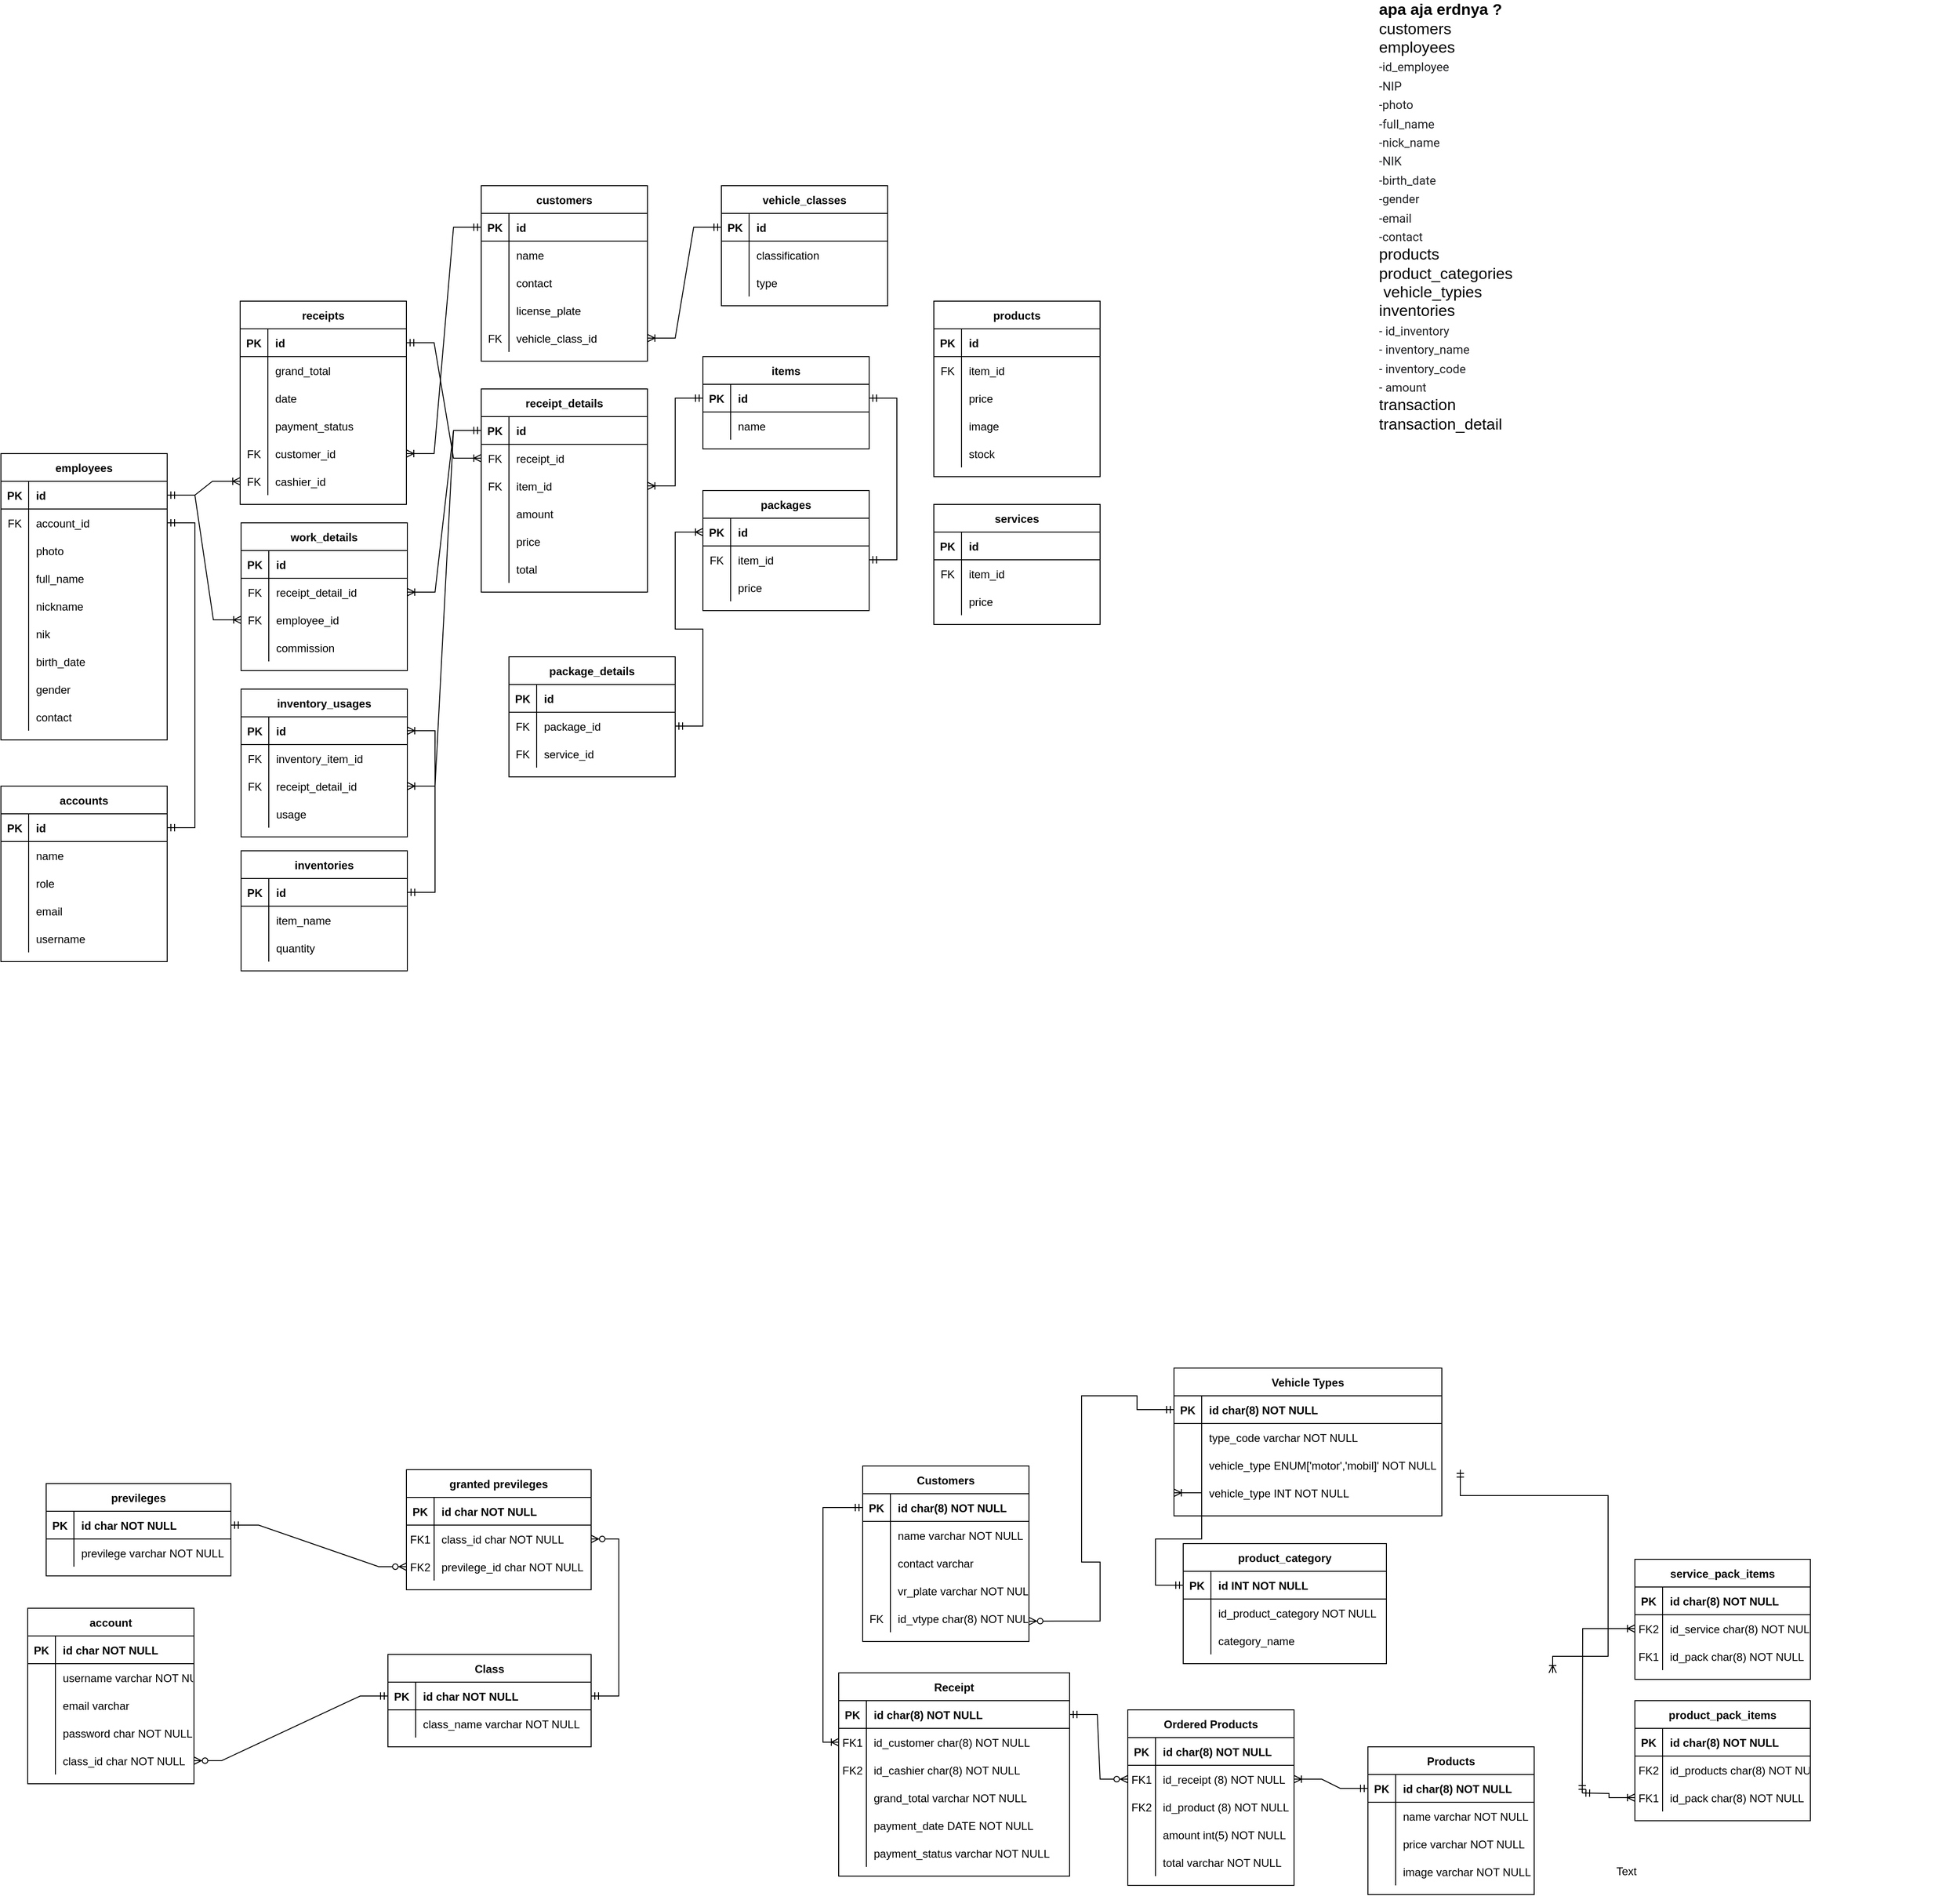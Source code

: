 <mxfile version="17.4.3" type="github">
  <diagram id="lTLcHN6cnM696WCYEPyv" name="Page-1">
    <mxGraphModel dx="2390" dy="1851" grid="1" gridSize="10" guides="1" tooltips="1" connect="1" arrows="1" fold="1" page="1" pageScale="1" pageWidth="827" pageHeight="1169" math="0" shadow="0">
      <root>
        <mxCell id="0" />
        <mxCell id="1" parent="0" />
        <mxCell id="1xsP7ZLv-CSgN571xGzj-2" value="previleges" style="shape=table;startSize=30;container=1;collapsible=1;childLayout=tableLayout;fixedRows=1;rowLines=0;fontStyle=1;align=center;resizeLast=1;" parent="1" vertex="1">
          <mxGeometry x="-531" y="1415" width="200" height="100" as="geometry" />
        </mxCell>
        <mxCell id="1xsP7ZLv-CSgN571xGzj-3" value="" style="shape=tableRow;horizontal=0;startSize=0;swimlaneHead=0;swimlaneBody=0;fillColor=none;collapsible=0;dropTarget=0;points=[[0,0.5],[1,0.5]];portConstraint=eastwest;top=0;left=0;right=0;bottom=1;" parent="1xsP7ZLv-CSgN571xGzj-2" vertex="1">
          <mxGeometry y="30" width="200" height="30" as="geometry" />
        </mxCell>
        <mxCell id="1xsP7ZLv-CSgN571xGzj-4" value="PK" style="shape=partialRectangle;connectable=0;fillColor=none;top=0;left=0;bottom=0;right=0;fontStyle=1;overflow=hidden;" parent="1xsP7ZLv-CSgN571xGzj-3" vertex="1">
          <mxGeometry width="30" height="30" as="geometry">
            <mxRectangle width="30" height="30" as="alternateBounds" />
          </mxGeometry>
        </mxCell>
        <mxCell id="1xsP7ZLv-CSgN571xGzj-5" value="id char NOT NULL" style="shape=partialRectangle;connectable=0;fillColor=none;top=0;left=0;bottom=0;right=0;align=left;spacingLeft=6;fontStyle=1;overflow=hidden;" parent="1xsP7ZLv-CSgN571xGzj-3" vertex="1">
          <mxGeometry x="30" width="170" height="30" as="geometry">
            <mxRectangle width="170" height="30" as="alternateBounds" />
          </mxGeometry>
        </mxCell>
        <mxCell id="1xsP7ZLv-CSgN571xGzj-6" value="" style="shape=tableRow;horizontal=0;startSize=0;swimlaneHead=0;swimlaneBody=0;fillColor=none;collapsible=0;dropTarget=0;points=[[0,0.5],[1,0.5]];portConstraint=eastwest;top=0;left=0;right=0;bottom=0;" parent="1xsP7ZLv-CSgN571xGzj-2" vertex="1">
          <mxGeometry y="60" width="200" height="30" as="geometry" />
        </mxCell>
        <mxCell id="1xsP7ZLv-CSgN571xGzj-7" value="" style="shape=partialRectangle;connectable=0;fillColor=none;top=0;left=0;bottom=0;right=0;editable=1;overflow=hidden;" parent="1xsP7ZLv-CSgN571xGzj-6" vertex="1">
          <mxGeometry width="30" height="30" as="geometry">
            <mxRectangle width="30" height="30" as="alternateBounds" />
          </mxGeometry>
        </mxCell>
        <mxCell id="1xsP7ZLv-CSgN571xGzj-8" value="previlege varchar NOT NULL" style="shape=partialRectangle;connectable=0;fillColor=none;top=0;left=0;bottom=0;right=0;align=left;spacingLeft=6;overflow=hidden;" parent="1xsP7ZLv-CSgN571xGzj-6" vertex="1">
          <mxGeometry x="30" width="170" height="30" as="geometry">
            <mxRectangle width="170" height="30" as="alternateBounds" />
          </mxGeometry>
        </mxCell>
        <mxCell id="1xsP7ZLv-CSgN571xGzj-15" value="granted previleges" style="shape=table;startSize=30;container=1;collapsible=1;childLayout=tableLayout;fixedRows=1;rowLines=0;fontStyle=1;align=center;resizeLast=1;" parent="1" vertex="1">
          <mxGeometry x="-141" y="1400" width="200" height="130" as="geometry" />
        </mxCell>
        <mxCell id="1xsP7ZLv-CSgN571xGzj-16" value="" style="shape=tableRow;horizontal=0;startSize=0;swimlaneHead=0;swimlaneBody=0;fillColor=none;collapsible=0;dropTarget=0;points=[[0,0.5],[1,0.5]];portConstraint=eastwest;top=0;left=0;right=0;bottom=1;" parent="1xsP7ZLv-CSgN571xGzj-15" vertex="1">
          <mxGeometry y="30" width="200" height="30" as="geometry" />
        </mxCell>
        <mxCell id="1xsP7ZLv-CSgN571xGzj-17" value="PK" style="shape=partialRectangle;connectable=0;fillColor=none;top=0;left=0;bottom=0;right=0;fontStyle=1;overflow=hidden;" parent="1xsP7ZLv-CSgN571xGzj-16" vertex="1">
          <mxGeometry width="30" height="30" as="geometry">
            <mxRectangle width="30" height="30" as="alternateBounds" />
          </mxGeometry>
        </mxCell>
        <mxCell id="1xsP7ZLv-CSgN571xGzj-18" value="id char NOT NULL" style="shape=partialRectangle;connectable=0;fillColor=none;top=0;left=0;bottom=0;right=0;align=left;spacingLeft=6;fontStyle=1;overflow=hidden;" parent="1xsP7ZLv-CSgN571xGzj-16" vertex="1">
          <mxGeometry x="30" width="170" height="30" as="geometry">
            <mxRectangle width="170" height="30" as="alternateBounds" />
          </mxGeometry>
        </mxCell>
        <mxCell id="1xsP7ZLv-CSgN571xGzj-19" value="" style="shape=tableRow;horizontal=0;startSize=0;swimlaneHead=0;swimlaneBody=0;fillColor=none;collapsible=0;dropTarget=0;points=[[0,0.5],[1,0.5]];portConstraint=eastwest;top=0;left=0;right=0;bottom=0;" parent="1xsP7ZLv-CSgN571xGzj-15" vertex="1">
          <mxGeometry y="60" width="200" height="30" as="geometry" />
        </mxCell>
        <mxCell id="1xsP7ZLv-CSgN571xGzj-20" value="FK1" style="shape=partialRectangle;connectable=0;fillColor=none;top=0;left=0;bottom=0;right=0;editable=1;overflow=hidden;" parent="1xsP7ZLv-CSgN571xGzj-19" vertex="1">
          <mxGeometry width="30" height="30" as="geometry">
            <mxRectangle width="30" height="30" as="alternateBounds" />
          </mxGeometry>
        </mxCell>
        <mxCell id="1xsP7ZLv-CSgN571xGzj-21" value="class_id char NOT NULL" style="shape=partialRectangle;connectable=0;fillColor=none;top=0;left=0;bottom=0;right=0;align=left;spacingLeft=6;overflow=hidden;" parent="1xsP7ZLv-CSgN571xGzj-19" vertex="1">
          <mxGeometry x="30" width="170" height="30" as="geometry">
            <mxRectangle width="170" height="30" as="alternateBounds" />
          </mxGeometry>
        </mxCell>
        <mxCell id="1xsP7ZLv-CSgN571xGzj-22" value="" style="shape=tableRow;horizontal=0;startSize=0;swimlaneHead=0;swimlaneBody=0;fillColor=none;collapsible=0;dropTarget=0;points=[[0,0.5],[1,0.5]];portConstraint=eastwest;top=0;left=0;right=0;bottom=0;" parent="1xsP7ZLv-CSgN571xGzj-15" vertex="1">
          <mxGeometry y="90" width="200" height="30" as="geometry" />
        </mxCell>
        <mxCell id="1xsP7ZLv-CSgN571xGzj-23" value="FK2" style="shape=partialRectangle;connectable=0;fillColor=none;top=0;left=0;bottom=0;right=0;editable=1;overflow=hidden;" parent="1xsP7ZLv-CSgN571xGzj-22" vertex="1">
          <mxGeometry width="30" height="30" as="geometry">
            <mxRectangle width="30" height="30" as="alternateBounds" />
          </mxGeometry>
        </mxCell>
        <mxCell id="1xsP7ZLv-CSgN571xGzj-24" value="previlege_id char NOT NULL" style="shape=partialRectangle;connectable=0;fillColor=none;top=0;left=0;bottom=0;right=0;align=left;spacingLeft=6;overflow=hidden;" parent="1xsP7ZLv-CSgN571xGzj-22" vertex="1">
          <mxGeometry x="30" width="170" height="30" as="geometry">
            <mxRectangle width="170" height="30" as="alternateBounds" />
          </mxGeometry>
        </mxCell>
        <mxCell id="1xsP7ZLv-CSgN571xGzj-28" value="" style="edgeStyle=entityRelationEdgeStyle;fontSize=12;html=1;endArrow=ERzeroToMany;startArrow=ERmandOne;rounded=0;exitX=1;exitY=0.5;exitDx=0;exitDy=0;entryX=0;entryY=0.5;entryDx=0;entryDy=0;" parent="1" source="1xsP7ZLv-CSgN571xGzj-3" target="1xsP7ZLv-CSgN571xGzj-22" edge="1">
          <mxGeometry width="100" height="100" relative="1" as="geometry">
            <mxPoint x="-371" y="1630" as="sourcePoint" />
            <mxPoint x="-271" y="1530" as="targetPoint" />
          </mxGeometry>
        </mxCell>
        <mxCell id="1xsP7ZLv-CSgN571xGzj-29" value="account" style="shape=table;startSize=30;container=1;collapsible=1;childLayout=tableLayout;fixedRows=1;rowLines=0;fontStyle=1;align=center;resizeLast=1;" parent="1" vertex="1">
          <mxGeometry x="-551" y="1550" width="180" height="190" as="geometry" />
        </mxCell>
        <mxCell id="1xsP7ZLv-CSgN571xGzj-30" value="" style="shape=tableRow;horizontal=0;startSize=0;swimlaneHead=0;swimlaneBody=0;fillColor=none;collapsible=0;dropTarget=0;points=[[0,0.5],[1,0.5]];portConstraint=eastwest;top=0;left=0;right=0;bottom=1;" parent="1xsP7ZLv-CSgN571xGzj-29" vertex="1">
          <mxGeometry y="30" width="180" height="30" as="geometry" />
        </mxCell>
        <mxCell id="1xsP7ZLv-CSgN571xGzj-31" value="PK" style="shape=partialRectangle;connectable=0;fillColor=none;top=0;left=0;bottom=0;right=0;fontStyle=1;overflow=hidden;" parent="1xsP7ZLv-CSgN571xGzj-30" vertex="1">
          <mxGeometry width="30" height="30" as="geometry">
            <mxRectangle width="30" height="30" as="alternateBounds" />
          </mxGeometry>
        </mxCell>
        <mxCell id="1xsP7ZLv-CSgN571xGzj-32" value="id char NOT NULL" style="shape=partialRectangle;connectable=0;fillColor=none;top=0;left=0;bottom=0;right=0;align=left;spacingLeft=6;fontStyle=1;overflow=hidden;" parent="1xsP7ZLv-CSgN571xGzj-30" vertex="1">
          <mxGeometry x="30" width="150" height="30" as="geometry">
            <mxRectangle width="150" height="30" as="alternateBounds" />
          </mxGeometry>
        </mxCell>
        <mxCell id="1xsP7ZLv-CSgN571xGzj-33" value="" style="shape=tableRow;horizontal=0;startSize=0;swimlaneHead=0;swimlaneBody=0;fillColor=none;collapsible=0;dropTarget=0;points=[[0,0.5],[1,0.5]];portConstraint=eastwest;top=0;left=0;right=0;bottom=0;" parent="1xsP7ZLv-CSgN571xGzj-29" vertex="1">
          <mxGeometry y="60" width="180" height="30" as="geometry" />
        </mxCell>
        <mxCell id="1xsP7ZLv-CSgN571xGzj-34" value="" style="shape=partialRectangle;connectable=0;fillColor=none;top=0;left=0;bottom=0;right=0;editable=1;overflow=hidden;" parent="1xsP7ZLv-CSgN571xGzj-33" vertex="1">
          <mxGeometry width="30" height="30" as="geometry">
            <mxRectangle width="30" height="30" as="alternateBounds" />
          </mxGeometry>
        </mxCell>
        <mxCell id="1xsP7ZLv-CSgN571xGzj-35" value="username varchar NOT NULL" style="shape=partialRectangle;connectable=0;fillColor=none;top=0;left=0;bottom=0;right=0;align=left;spacingLeft=6;overflow=hidden;" parent="1xsP7ZLv-CSgN571xGzj-33" vertex="1">
          <mxGeometry x="30" width="150" height="30" as="geometry">
            <mxRectangle width="150" height="30" as="alternateBounds" />
          </mxGeometry>
        </mxCell>
        <mxCell id="1xsP7ZLv-CSgN571xGzj-36" value="" style="shape=tableRow;horizontal=0;startSize=0;swimlaneHead=0;swimlaneBody=0;fillColor=none;collapsible=0;dropTarget=0;points=[[0,0.5],[1,0.5]];portConstraint=eastwest;top=0;left=0;right=0;bottom=0;" parent="1xsP7ZLv-CSgN571xGzj-29" vertex="1">
          <mxGeometry y="90" width="180" height="30" as="geometry" />
        </mxCell>
        <mxCell id="1xsP7ZLv-CSgN571xGzj-37" value="" style="shape=partialRectangle;connectable=0;fillColor=none;top=0;left=0;bottom=0;right=0;editable=1;overflow=hidden;" parent="1xsP7ZLv-CSgN571xGzj-36" vertex="1">
          <mxGeometry width="30" height="30" as="geometry">
            <mxRectangle width="30" height="30" as="alternateBounds" />
          </mxGeometry>
        </mxCell>
        <mxCell id="1xsP7ZLv-CSgN571xGzj-38" value="email varchar" style="shape=partialRectangle;connectable=0;fillColor=none;top=0;left=0;bottom=0;right=0;align=left;spacingLeft=6;overflow=hidden;" parent="1xsP7ZLv-CSgN571xGzj-36" vertex="1">
          <mxGeometry x="30" width="150" height="30" as="geometry">
            <mxRectangle width="150" height="30" as="alternateBounds" />
          </mxGeometry>
        </mxCell>
        <mxCell id="1xsP7ZLv-CSgN571xGzj-39" value="" style="shape=tableRow;horizontal=0;startSize=0;swimlaneHead=0;swimlaneBody=0;fillColor=none;collapsible=0;dropTarget=0;points=[[0,0.5],[1,0.5]];portConstraint=eastwest;top=0;left=0;right=0;bottom=0;" parent="1xsP7ZLv-CSgN571xGzj-29" vertex="1">
          <mxGeometry y="120" width="180" height="30" as="geometry" />
        </mxCell>
        <mxCell id="1xsP7ZLv-CSgN571xGzj-40" value="" style="shape=partialRectangle;connectable=0;fillColor=none;top=0;left=0;bottom=0;right=0;editable=1;overflow=hidden;" parent="1xsP7ZLv-CSgN571xGzj-39" vertex="1">
          <mxGeometry width="30" height="30" as="geometry">
            <mxRectangle width="30" height="30" as="alternateBounds" />
          </mxGeometry>
        </mxCell>
        <mxCell id="1xsP7ZLv-CSgN571xGzj-41" value="password char NOT NULL" style="shape=partialRectangle;connectable=0;fillColor=none;top=0;left=0;bottom=0;right=0;align=left;spacingLeft=6;overflow=hidden;" parent="1xsP7ZLv-CSgN571xGzj-39" vertex="1">
          <mxGeometry x="30" width="150" height="30" as="geometry">
            <mxRectangle width="150" height="30" as="alternateBounds" />
          </mxGeometry>
        </mxCell>
        <mxCell id="Yht5kxyIyzO8nuOD0O9B-14" value="" style="shape=tableRow;horizontal=0;startSize=0;swimlaneHead=0;swimlaneBody=0;fillColor=none;collapsible=0;dropTarget=0;points=[[0,0.5],[1,0.5]];portConstraint=eastwest;top=0;left=0;right=0;bottom=0;" parent="1xsP7ZLv-CSgN571xGzj-29" vertex="1">
          <mxGeometry y="150" width="180" height="30" as="geometry" />
        </mxCell>
        <mxCell id="Yht5kxyIyzO8nuOD0O9B-15" value="" style="shape=partialRectangle;connectable=0;fillColor=none;top=0;left=0;bottom=0;right=0;editable=1;overflow=hidden;" parent="Yht5kxyIyzO8nuOD0O9B-14" vertex="1">
          <mxGeometry width="30" height="30" as="geometry">
            <mxRectangle width="30" height="30" as="alternateBounds" />
          </mxGeometry>
        </mxCell>
        <mxCell id="Yht5kxyIyzO8nuOD0O9B-16" value="class_id char NOT NULL" style="shape=partialRectangle;connectable=0;fillColor=none;top=0;left=0;bottom=0;right=0;align=left;spacingLeft=6;overflow=hidden;" parent="Yht5kxyIyzO8nuOD0O9B-14" vertex="1">
          <mxGeometry x="30" width="150" height="30" as="geometry">
            <mxRectangle width="150" height="30" as="alternateBounds" />
          </mxGeometry>
        </mxCell>
        <mxCell id="1xsP7ZLv-CSgN571xGzj-42" value="" style="edgeStyle=entityRelationEdgeStyle;fontSize=12;html=1;endArrow=ERzeroToMany;startArrow=ERmandOne;rounded=0;exitX=0;exitY=0.5;exitDx=0;exitDy=0;entryX=1;entryY=0.5;entryDx=0;entryDy=0;" parent="1" source="Yht5kxyIyzO8nuOD0O9B-2" target="Yht5kxyIyzO8nuOD0O9B-14" edge="1">
          <mxGeometry width="100" height="100" relative="1" as="geometry">
            <mxPoint x="-101" y="1600" as="sourcePoint" />
            <mxPoint x="-1" y="1500" as="targetPoint" />
          </mxGeometry>
        </mxCell>
        <mxCell id="Yht5kxyIyzO8nuOD0O9B-1" value="Class" style="shape=table;startSize=30;container=1;collapsible=1;childLayout=tableLayout;fixedRows=1;rowLines=0;fontStyle=1;align=center;resizeLast=1;" parent="1" vertex="1">
          <mxGeometry x="-161" y="1600" width="220" height="100" as="geometry" />
        </mxCell>
        <mxCell id="Yht5kxyIyzO8nuOD0O9B-2" value="" style="shape=tableRow;horizontal=0;startSize=0;swimlaneHead=0;swimlaneBody=0;fillColor=none;collapsible=0;dropTarget=0;points=[[0,0.5],[1,0.5]];portConstraint=eastwest;top=0;left=0;right=0;bottom=1;" parent="Yht5kxyIyzO8nuOD0O9B-1" vertex="1">
          <mxGeometry y="30" width="220" height="30" as="geometry" />
        </mxCell>
        <mxCell id="Yht5kxyIyzO8nuOD0O9B-3" value="PK" style="shape=partialRectangle;connectable=0;fillColor=none;top=0;left=0;bottom=0;right=0;fontStyle=1;overflow=hidden;" parent="Yht5kxyIyzO8nuOD0O9B-2" vertex="1">
          <mxGeometry width="30" height="30" as="geometry">
            <mxRectangle width="30" height="30" as="alternateBounds" />
          </mxGeometry>
        </mxCell>
        <mxCell id="Yht5kxyIyzO8nuOD0O9B-4" value="id char NOT NULL" style="shape=partialRectangle;connectable=0;fillColor=none;top=0;left=0;bottom=0;right=0;align=left;spacingLeft=6;fontStyle=1;overflow=hidden;" parent="Yht5kxyIyzO8nuOD0O9B-2" vertex="1">
          <mxGeometry x="30" width="190" height="30" as="geometry">
            <mxRectangle width="190" height="30" as="alternateBounds" />
          </mxGeometry>
        </mxCell>
        <mxCell id="Yht5kxyIyzO8nuOD0O9B-5" value="" style="shape=tableRow;horizontal=0;startSize=0;swimlaneHead=0;swimlaneBody=0;fillColor=none;collapsible=0;dropTarget=0;points=[[0,0.5],[1,0.5]];portConstraint=eastwest;top=0;left=0;right=0;bottom=0;" parent="Yht5kxyIyzO8nuOD0O9B-1" vertex="1">
          <mxGeometry y="60" width="220" height="30" as="geometry" />
        </mxCell>
        <mxCell id="Yht5kxyIyzO8nuOD0O9B-6" value="" style="shape=partialRectangle;connectable=0;fillColor=none;top=0;left=0;bottom=0;right=0;editable=1;overflow=hidden;" parent="Yht5kxyIyzO8nuOD0O9B-5" vertex="1">
          <mxGeometry width="30" height="30" as="geometry">
            <mxRectangle width="30" height="30" as="alternateBounds" />
          </mxGeometry>
        </mxCell>
        <mxCell id="Yht5kxyIyzO8nuOD0O9B-7" value="class_name varchar NOT NULL" style="shape=partialRectangle;connectable=0;fillColor=none;top=0;left=0;bottom=0;right=0;align=left;spacingLeft=6;overflow=hidden;" parent="Yht5kxyIyzO8nuOD0O9B-5" vertex="1">
          <mxGeometry x="30" width="190" height="30" as="geometry">
            <mxRectangle width="190" height="30" as="alternateBounds" />
          </mxGeometry>
        </mxCell>
        <mxCell id="Yht5kxyIyzO8nuOD0O9B-18" value="" style="edgeStyle=entityRelationEdgeStyle;fontSize=12;html=1;endArrow=ERzeroToMany;startArrow=ERmandOne;rounded=0;exitX=1;exitY=0.5;exitDx=0;exitDy=0;entryX=1;entryY=0.5;entryDx=0;entryDy=0;" parent="1" source="Yht5kxyIyzO8nuOD0O9B-2" target="1xsP7ZLv-CSgN571xGzj-19" edge="1">
          <mxGeometry width="100" height="100" relative="1" as="geometry">
            <mxPoint x="-51" y="1560" as="sourcePoint" />
            <mxPoint x="49" y="1460" as="targetPoint" />
          </mxGeometry>
        </mxCell>
        <mxCell id="IUYjZv5nbEuRW_dY5t6O-2" value="&lt;font style=&quot;font-size: 17px&quot;&gt;&lt;b&gt;apa aja erdnya ?&lt;/b&gt;&lt;br&gt;customers&amp;nbsp;&lt;br&gt;employees&lt;br&gt;&lt;span style=&quot;color: rgb(32 , 33 , 36) ; font-family: &amp;#34;roboto&amp;#34; , &amp;#34;arial&amp;#34; , sans-serif ; font-size: 13px ; background-color: rgb(255 , 255 , 255)&quot;&gt;-id_employee&lt;br&gt;-NIP&amp;nbsp;&lt;br&gt;-photo&lt;br&gt;-full_name&lt;br&gt;-nick_name&lt;br&gt;-NIK&lt;br&gt;-birth_date&lt;br&gt;-gender&lt;br&gt;-email&lt;br&gt;-contact&lt;/span&gt;&lt;br&gt;products&amp;nbsp;&lt;br&gt;product_categories&lt;br&gt;&amp;nbsp;vehicle_typies&lt;br&gt;inventories&lt;br&gt;&lt;span style=&quot;color: rgb(32 , 33 , 36) ; font-family: &amp;#34;roboto&amp;#34; , &amp;#34;arial&amp;#34; , sans-serif ; font-size: 13px ; background-color: rgb(255 , 255 , 255)&quot;&gt;- id_inventory&lt;br&gt;- inventory_name&lt;br&gt;- inventory_code&lt;br&gt;- amount&lt;/span&gt;&lt;br&gt;transaction&lt;br&gt;transaction_detail&lt;br&gt;&lt;br&gt;&lt;br&gt;&lt;br&gt;&lt;br&gt;&lt;/font&gt;" style="text;html=1;strokeColor=none;fillColor=none;align=left;verticalAlign=middle;whiteSpace=wrap;rounded=0;" parent="1" vertex="1">
          <mxGeometry x="910" y="70" width="630" height="30" as="geometry" />
        </mxCell>
        <mxCell id="DFvTEaScJXhQ2zGd-HVL-1" value="Customers" style="shape=table;startSize=30;container=1;collapsible=1;childLayout=tableLayout;fixedRows=1;rowLines=0;fontStyle=1;align=center;resizeLast=1;" parent="1" vertex="1">
          <mxGeometry x="353" y="1396" width="180" height="190" as="geometry" />
        </mxCell>
        <mxCell id="DFvTEaScJXhQ2zGd-HVL-2" value="" style="shape=tableRow;horizontal=0;startSize=0;swimlaneHead=0;swimlaneBody=0;fillColor=none;collapsible=0;dropTarget=0;points=[[0,0.5],[1,0.5]];portConstraint=eastwest;top=0;left=0;right=0;bottom=1;" parent="DFvTEaScJXhQ2zGd-HVL-1" vertex="1">
          <mxGeometry y="30" width="180" height="30" as="geometry" />
        </mxCell>
        <mxCell id="DFvTEaScJXhQ2zGd-HVL-3" value="PK" style="shape=partialRectangle;connectable=0;fillColor=none;top=0;left=0;bottom=0;right=0;fontStyle=1;overflow=hidden;" parent="DFvTEaScJXhQ2zGd-HVL-2" vertex="1">
          <mxGeometry width="30" height="30" as="geometry">
            <mxRectangle width="30" height="30" as="alternateBounds" />
          </mxGeometry>
        </mxCell>
        <mxCell id="DFvTEaScJXhQ2zGd-HVL-4" value="id char(8) NOT NULL" style="shape=partialRectangle;connectable=0;fillColor=none;top=0;left=0;bottom=0;right=0;align=left;spacingLeft=6;fontStyle=1;overflow=hidden;" parent="DFvTEaScJXhQ2zGd-HVL-2" vertex="1">
          <mxGeometry x="30" width="150" height="30" as="geometry">
            <mxRectangle width="150" height="30" as="alternateBounds" />
          </mxGeometry>
        </mxCell>
        <mxCell id="DFvTEaScJXhQ2zGd-HVL-5" value="" style="shape=tableRow;horizontal=0;startSize=0;swimlaneHead=0;swimlaneBody=0;fillColor=none;collapsible=0;dropTarget=0;points=[[0,0.5],[1,0.5]];portConstraint=eastwest;top=0;left=0;right=0;bottom=0;" parent="DFvTEaScJXhQ2zGd-HVL-1" vertex="1">
          <mxGeometry y="60" width="180" height="30" as="geometry" />
        </mxCell>
        <mxCell id="DFvTEaScJXhQ2zGd-HVL-6" value="" style="shape=partialRectangle;connectable=0;fillColor=none;top=0;left=0;bottom=0;right=0;editable=1;overflow=hidden;" parent="DFvTEaScJXhQ2zGd-HVL-5" vertex="1">
          <mxGeometry width="30" height="30" as="geometry">
            <mxRectangle width="30" height="30" as="alternateBounds" />
          </mxGeometry>
        </mxCell>
        <mxCell id="DFvTEaScJXhQ2zGd-HVL-7" value="name varchar NOT NULL" style="shape=partialRectangle;connectable=0;fillColor=none;top=0;left=0;bottom=0;right=0;align=left;spacingLeft=6;overflow=hidden;" parent="DFvTEaScJXhQ2zGd-HVL-5" vertex="1">
          <mxGeometry x="30" width="150" height="30" as="geometry">
            <mxRectangle width="150" height="30" as="alternateBounds" />
          </mxGeometry>
        </mxCell>
        <mxCell id="DFvTEaScJXhQ2zGd-HVL-8" value="" style="shape=tableRow;horizontal=0;startSize=0;swimlaneHead=0;swimlaneBody=0;fillColor=none;collapsible=0;dropTarget=0;points=[[0,0.5],[1,0.5]];portConstraint=eastwest;top=0;left=0;right=0;bottom=0;" parent="DFvTEaScJXhQ2zGd-HVL-1" vertex="1">
          <mxGeometry y="90" width="180" height="30" as="geometry" />
        </mxCell>
        <mxCell id="DFvTEaScJXhQ2zGd-HVL-9" value="" style="shape=partialRectangle;connectable=0;fillColor=none;top=0;left=0;bottom=0;right=0;editable=1;overflow=hidden;" parent="DFvTEaScJXhQ2zGd-HVL-8" vertex="1">
          <mxGeometry width="30" height="30" as="geometry">
            <mxRectangle width="30" height="30" as="alternateBounds" />
          </mxGeometry>
        </mxCell>
        <mxCell id="DFvTEaScJXhQ2zGd-HVL-10" value="contact varchar" style="shape=partialRectangle;connectable=0;fillColor=none;top=0;left=0;bottom=0;right=0;align=left;spacingLeft=6;overflow=hidden;" parent="DFvTEaScJXhQ2zGd-HVL-8" vertex="1">
          <mxGeometry x="30" width="150" height="30" as="geometry">
            <mxRectangle width="150" height="30" as="alternateBounds" />
          </mxGeometry>
        </mxCell>
        <mxCell id="DFvTEaScJXhQ2zGd-HVL-11" value="" style="shape=tableRow;horizontal=0;startSize=0;swimlaneHead=0;swimlaneBody=0;fillColor=none;collapsible=0;dropTarget=0;points=[[0,0.5],[1,0.5]];portConstraint=eastwest;top=0;left=0;right=0;bottom=0;" parent="DFvTEaScJXhQ2zGd-HVL-1" vertex="1">
          <mxGeometry y="120" width="180" height="30" as="geometry" />
        </mxCell>
        <mxCell id="DFvTEaScJXhQ2zGd-HVL-12" value="" style="shape=partialRectangle;connectable=0;fillColor=none;top=0;left=0;bottom=0;right=0;editable=1;overflow=hidden;" parent="DFvTEaScJXhQ2zGd-HVL-11" vertex="1">
          <mxGeometry width="30" height="30" as="geometry">
            <mxRectangle width="30" height="30" as="alternateBounds" />
          </mxGeometry>
        </mxCell>
        <mxCell id="DFvTEaScJXhQ2zGd-HVL-13" value="vr_plate varchar NOT NULL" style="shape=partialRectangle;connectable=0;fillColor=none;top=0;left=0;bottom=0;right=0;align=left;spacingLeft=6;overflow=hidden;" parent="DFvTEaScJXhQ2zGd-HVL-11" vertex="1">
          <mxGeometry x="30" width="150" height="30" as="geometry">
            <mxRectangle width="150" height="30" as="alternateBounds" />
          </mxGeometry>
        </mxCell>
        <mxCell id="DFvTEaScJXhQ2zGd-HVL-14" value="" style="shape=tableRow;horizontal=0;startSize=0;swimlaneHead=0;swimlaneBody=0;fillColor=none;collapsible=0;dropTarget=0;points=[[0,0.5],[1,0.5]];portConstraint=eastwest;top=0;left=0;right=0;bottom=0;" parent="DFvTEaScJXhQ2zGd-HVL-1" vertex="1">
          <mxGeometry y="150" width="180" height="30" as="geometry" />
        </mxCell>
        <mxCell id="DFvTEaScJXhQ2zGd-HVL-15" value="FK" style="shape=partialRectangle;connectable=0;fillColor=none;top=0;left=0;bottom=0;right=0;editable=1;overflow=hidden;" parent="DFvTEaScJXhQ2zGd-HVL-14" vertex="1">
          <mxGeometry width="30" height="30" as="geometry">
            <mxRectangle width="30" height="30" as="alternateBounds" />
          </mxGeometry>
        </mxCell>
        <mxCell id="DFvTEaScJXhQ2zGd-HVL-16" value="id_vtype char(8) NOT NULL" style="shape=partialRectangle;connectable=0;fillColor=none;top=0;left=0;bottom=0;right=0;align=left;spacingLeft=6;overflow=hidden;" parent="DFvTEaScJXhQ2zGd-HVL-14" vertex="1">
          <mxGeometry x="30" width="150" height="30" as="geometry">
            <mxRectangle width="150" height="30" as="alternateBounds" />
          </mxGeometry>
        </mxCell>
        <mxCell id="DFvTEaScJXhQ2zGd-HVL-17" value="Receipt" style="shape=table;startSize=30;container=1;collapsible=1;childLayout=tableLayout;fixedRows=1;rowLines=0;fontStyle=1;align=center;resizeLast=1;" parent="1" vertex="1">
          <mxGeometry x="327" y="1620" width="250" height="220" as="geometry" />
        </mxCell>
        <mxCell id="DFvTEaScJXhQ2zGd-HVL-18" value="" style="shape=tableRow;horizontal=0;startSize=0;swimlaneHead=0;swimlaneBody=0;fillColor=none;collapsible=0;dropTarget=0;points=[[0,0.5],[1,0.5]];portConstraint=eastwest;top=0;left=0;right=0;bottom=1;" parent="DFvTEaScJXhQ2zGd-HVL-17" vertex="1">
          <mxGeometry y="30" width="250" height="30" as="geometry" />
        </mxCell>
        <mxCell id="DFvTEaScJXhQ2zGd-HVL-19" value="PK" style="shape=partialRectangle;connectable=0;fillColor=none;top=0;left=0;bottom=0;right=0;fontStyle=1;overflow=hidden;" parent="DFvTEaScJXhQ2zGd-HVL-18" vertex="1">
          <mxGeometry width="30" height="30" as="geometry">
            <mxRectangle width="30" height="30" as="alternateBounds" />
          </mxGeometry>
        </mxCell>
        <mxCell id="DFvTEaScJXhQ2zGd-HVL-20" value="id char(8) NOT NULL" style="shape=partialRectangle;connectable=0;fillColor=none;top=0;left=0;bottom=0;right=0;align=left;spacingLeft=6;fontStyle=1;overflow=hidden;" parent="DFvTEaScJXhQ2zGd-HVL-18" vertex="1">
          <mxGeometry x="30" width="220" height="30" as="geometry">
            <mxRectangle width="220" height="30" as="alternateBounds" />
          </mxGeometry>
        </mxCell>
        <mxCell id="DFvTEaScJXhQ2zGd-HVL-21" value="" style="shape=tableRow;horizontal=0;startSize=0;swimlaneHead=0;swimlaneBody=0;fillColor=none;collapsible=0;dropTarget=0;points=[[0,0.5],[1,0.5]];portConstraint=eastwest;top=0;left=0;right=0;bottom=0;" parent="DFvTEaScJXhQ2zGd-HVL-17" vertex="1">
          <mxGeometry y="60" width="250" height="30" as="geometry" />
        </mxCell>
        <mxCell id="DFvTEaScJXhQ2zGd-HVL-22" value="FK1" style="shape=partialRectangle;connectable=0;fillColor=none;top=0;left=0;bottom=0;right=0;editable=1;overflow=hidden;" parent="DFvTEaScJXhQ2zGd-HVL-21" vertex="1">
          <mxGeometry width="30" height="30" as="geometry">
            <mxRectangle width="30" height="30" as="alternateBounds" />
          </mxGeometry>
        </mxCell>
        <mxCell id="DFvTEaScJXhQ2zGd-HVL-23" value="id_customer char(8) NOT NULL" style="shape=partialRectangle;connectable=0;fillColor=none;top=0;left=0;bottom=0;right=0;align=left;spacingLeft=6;overflow=hidden;" parent="DFvTEaScJXhQ2zGd-HVL-21" vertex="1">
          <mxGeometry x="30" width="220" height="30" as="geometry">
            <mxRectangle width="220" height="30" as="alternateBounds" />
          </mxGeometry>
        </mxCell>
        <mxCell id="DFvTEaScJXhQ2zGd-HVL-24" value="" style="shape=tableRow;horizontal=0;startSize=0;swimlaneHead=0;swimlaneBody=0;fillColor=none;collapsible=0;dropTarget=0;points=[[0,0.5],[1,0.5]];portConstraint=eastwest;top=0;left=0;right=0;bottom=0;" parent="DFvTEaScJXhQ2zGd-HVL-17" vertex="1">
          <mxGeometry y="90" width="250" height="30" as="geometry" />
        </mxCell>
        <mxCell id="DFvTEaScJXhQ2zGd-HVL-25" value="FK2" style="shape=partialRectangle;connectable=0;fillColor=none;top=0;left=0;bottom=0;right=0;editable=1;overflow=hidden;" parent="DFvTEaScJXhQ2zGd-HVL-24" vertex="1">
          <mxGeometry width="30" height="30" as="geometry">
            <mxRectangle width="30" height="30" as="alternateBounds" />
          </mxGeometry>
        </mxCell>
        <mxCell id="DFvTEaScJXhQ2zGd-HVL-26" value="id_cashier char(8) NOT NULL" style="shape=partialRectangle;connectable=0;fillColor=none;top=0;left=0;bottom=0;right=0;align=left;spacingLeft=6;overflow=hidden;" parent="DFvTEaScJXhQ2zGd-HVL-24" vertex="1">
          <mxGeometry x="30" width="220" height="30" as="geometry">
            <mxRectangle width="220" height="30" as="alternateBounds" />
          </mxGeometry>
        </mxCell>
        <mxCell id="DFvTEaScJXhQ2zGd-HVL-27" value="" style="shape=tableRow;horizontal=0;startSize=0;swimlaneHead=0;swimlaneBody=0;fillColor=none;collapsible=0;dropTarget=0;points=[[0,0.5],[1,0.5]];portConstraint=eastwest;top=0;left=0;right=0;bottom=0;" parent="DFvTEaScJXhQ2zGd-HVL-17" vertex="1">
          <mxGeometry y="120" width="250" height="30" as="geometry" />
        </mxCell>
        <mxCell id="DFvTEaScJXhQ2zGd-HVL-28" value="" style="shape=partialRectangle;connectable=0;fillColor=none;top=0;left=0;bottom=0;right=0;editable=1;overflow=hidden;" parent="DFvTEaScJXhQ2zGd-HVL-27" vertex="1">
          <mxGeometry width="30" height="30" as="geometry">
            <mxRectangle width="30" height="30" as="alternateBounds" />
          </mxGeometry>
        </mxCell>
        <mxCell id="DFvTEaScJXhQ2zGd-HVL-29" value="grand_total varchar NOT NULL" style="shape=partialRectangle;connectable=0;fillColor=none;top=0;left=0;bottom=0;right=0;align=left;spacingLeft=6;overflow=hidden;" parent="DFvTEaScJXhQ2zGd-HVL-27" vertex="1">
          <mxGeometry x="30" width="220" height="30" as="geometry">
            <mxRectangle width="220" height="30" as="alternateBounds" />
          </mxGeometry>
        </mxCell>
        <mxCell id="DFvTEaScJXhQ2zGd-HVL-30" value="" style="shape=tableRow;horizontal=0;startSize=0;swimlaneHead=0;swimlaneBody=0;fillColor=none;collapsible=0;dropTarget=0;points=[[0,0.5],[1,0.5]];portConstraint=eastwest;top=0;left=0;right=0;bottom=0;" parent="DFvTEaScJXhQ2zGd-HVL-17" vertex="1">
          <mxGeometry y="150" width="250" height="30" as="geometry" />
        </mxCell>
        <mxCell id="DFvTEaScJXhQ2zGd-HVL-31" value="" style="shape=partialRectangle;connectable=0;fillColor=none;top=0;left=0;bottom=0;right=0;editable=1;overflow=hidden;" parent="DFvTEaScJXhQ2zGd-HVL-30" vertex="1">
          <mxGeometry width="30" height="30" as="geometry">
            <mxRectangle width="30" height="30" as="alternateBounds" />
          </mxGeometry>
        </mxCell>
        <mxCell id="DFvTEaScJXhQ2zGd-HVL-32" value="payment_date DATE NOT NULL" style="shape=partialRectangle;connectable=0;fillColor=none;top=0;left=0;bottom=0;right=0;align=left;spacingLeft=6;overflow=hidden;" parent="DFvTEaScJXhQ2zGd-HVL-30" vertex="1">
          <mxGeometry x="30" width="220" height="30" as="geometry">
            <mxRectangle width="220" height="30" as="alternateBounds" />
          </mxGeometry>
        </mxCell>
        <mxCell id="DFvTEaScJXhQ2zGd-HVL-33" value="" style="shape=tableRow;horizontal=0;startSize=0;swimlaneHead=0;swimlaneBody=0;fillColor=none;collapsible=0;dropTarget=0;points=[[0,0.5],[1,0.5]];portConstraint=eastwest;top=0;left=0;right=0;bottom=0;" parent="DFvTEaScJXhQ2zGd-HVL-17" vertex="1">
          <mxGeometry y="180" width="250" height="30" as="geometry" />
        </mxCell>
        <mxCell id="DFvTEaScJXhQ2zGd-HVL-34" value="" style="shape=partialRectangle;connectable=0;fillColor=none;top=0;left=0;bottom=0;right=0;editable=1;overflow=hidden;" parent="DFvTEaScJXhQ2zGd-HVL-33" vertex="1">
          <mxGeometry width="30" height="30" as="geometry">
            <mxRectangle width="30" height="30" as="alternateBounds" />
          </mxGeometry>
        </mxCell>
        <mxCell id="DFvTEaScJXhQ2zGd-HVL-35" value="payment_status varchar NOT NULL" style="shape=partialRectangle;connectable=0;fillColor=none;top=0;left=0;bottom=0;right=0;align=left;spacingLeft=6;overflow=hidden;" parent="DFvTEaScJXhQ2zGd-HVL-33" vertex="1">
          <mxGeometry x="30" width="220" height="30" as="geometry">
            <mxRectangle width="220" height="30" as="alternateBounds" />
          </mxGeometry>
        </mxCell>
        <mxCell id="DFvTEaScJXhQ2zGd-HVL-36" value="Vehicle Types" style="shape=table;startSize=30;container=1;collapsible=1;childLayout=tableLayout;fixedRows=1;rowLines=0;fontStyle=1;align=center;resizeLast=1;" parent="1" vertex="1">
          <mxGeometry x="690" y="1290" width="290" height="160" as="geometry" />
        </mxCell>
        <mxCell id="DFvTEaScJXhQ2zGd-HVL-37" value="" style="shape=tableRow;horizontal=0;startSize=0;swimlaneHead=0;swimlaneBody=0;fillColor=none;collapsible=0;dropTarget=0;points=[[0,0.5],[1,0.5]];portConstraint=eastwest;top=0;left=0;right=0;bottom=1;" parent="DFvTEaScJXhQ2zGd-HVL-36" vertex="1">
          <mxGeometry y="30" width="290" height="30" as="geometry" />
        </mxCell>
        <mxCell id="DFvTEaScJXhQ2zGd-HVL-38" value="PK" style="shape=partialRectangle;connectable=0;fillColor=none;top=0;left=0;bottom=0;right=0;fontStyle=1;overflow=hidden;" parent="DFvTEaScJXhQ2zGd-HVL-37" vertex="1">
          <mxGeometry width="30" height="30" as="geometry">
            <mxRectangle width="30" height="30" as="alternateBounds" />
          </mxGeometry>
        </mxCell>
        <mxCell id="DFvTEaScJXhQ2zGd-HVL-39" value="id char(8) NOT NULL" style="shape=partialRectangle;connectable=0;fillColor=none;top=0;left=0;bottom=0;right=0;align=left;spacingLeft=6;fontStyle=1;overflow=hidden;" parent="DFvTEaScJXhQ2zGd-HVL-37" vertex="1">
          <mxGeometry x="30" width="260" height="30" as="geometry">
            <mxRectangle width="260" height="30" as="alternateBounds" />
          </mxGeometry>
        </mxCell>
        <mxCell id="DFvTEaScJXhQ2zGd-HVL-40" value="" style="shape=tableRow;horizontal=0;startSize=0;swimlaneHead=0;swimlaneBody=0;fillColor=none;collapsible=0;dropTarget=0;points=[[0,0.5],[1,0.5]];portConstraint=eastwest;top=0;left=0;right=0;bottom=0;" parent="DFvTEaScJXhQ2zGd-HVL-36" vertex="1">
          <mxGeometry y="60" width="290" height="30" as="geometry" />
        </mxCell>
        <mxCell id="DFvTEaScJXhQ2zGd-HVL-41" value="" style="shape=partialRectangle;connectable=0;fillColor=none;top=0;left=0;bottom=0;right=0;editable=1;overflow=hidden;" parent="DFvTEaScJXhQ2zGd-HVL-40" vertex="1">
          <mxGeometry width="30" height="30" as="geometry">
            <mxRectangle width="30" height="30" as="alternateBounds" />
          </mxGeometry>
        </mxCell>
        <mxCell id="DFvTEaScJXhQ2zGd-HVL-42" value="type_code varchar NOT NULL" style="shape=partialRectangle;connectable=0;fillColor=none;top=0;left=0;bottom=0;right=0;align=left;spacingLeft=6;overflow=hidden;" parent="DFvTEaScJXhQ2zGd-HVL-40" vertex="1">
          <mxGeometry x="30" width="260" height="30" as="geometry">
            <mxRectangle width="260" height="30" as="alternateBounds" />
          </mxGeometry>
        </mxCell>
        <mxCell id="DFvTEaScJXhQ2zGd-HVL-43" value="" style="shape=tableRow;horizontal=0;startSize=0;swimlaneHead=0;swimlaneBody=0;fillColor=none;collapsible=0;dropTarget=0;points=[[0,0.5],[1,0.5]];portConstraint=eastwest;top=0;left=0;right=0;bottom=0;" parent="DFvTEaScJXhQ2zGd-HVL-36" vertex="1">
          <mxGeometry y="90" width="290" height="30" as="geometry" />
        </mxCell>
        <mxCell id="DFvTEaScJXhQ2zGd-HVL-44" value="" style="shape=partialRectangle;connectable=0;fillColor=none;top=0;left=0;bottom=0;right=0;editable=1;overflow=hidden;" parent="DFvTEaScJXhQ2zGd-HVL-43" vertex="1">
          <mxGeometry width="30" height="30" as="geometry">
            <mxRectangle width="30" height="30" as="alternateBounds" />
          </mxGeometry>
        </mxCell>
        <mxCell id="DFvTEaScJXhQ2zGd-HVL-45" value="vehicle_type ENUM[&#39;motor&#39;,&#39;mobil]&#39; NOT NULL" style="shape=partialRectangle;connectable=0;fillColor=none;top=0;left=0;bottom=0;right=0;align=left;spacingLeft=6;overflow=hidden;" parent="DFvTEaScJXhQ2zGd-HVL-43" vertex="1">
          <mxGeometry x="30" width="260" height="30" as="geometry">
            <mxRectangle width="260" height="30" as="alternateBounds" />
          </mxGeometry>
        </mxCell>
        <mxCell id="DFvTEaScJXhQ2zGd-HVL-46" value="" style="shape=tableRow;horizontal=0;startSize=0;swimlaneHead=0;swimlaneBody=0;fillColor=none;collapsible=0;dropTarget=0;points=[[0,0.5],[1,0.5]];portConstraint=eastwest;top=0;left=0;right=0;bottom=0;" parent="DFvTEaScJXhQ2zGd-HVL-36" vertex="1">
          <mxGeometry y="120" width="290" height="30" as="geometry" />
        </mxCell>
        <mxCell id="DFvTEaScJXhQ2zGd-HVL-47" value="" style="shape=partialRectangle;connectable=0;fillColor=none;top=0;left=0;bottom=0;right=0;editable=1;overflow=hidden;" parent="DFvTEaScJXhQ2zGd-HVL-46" vertex="1">
          <mxGeometry width="30" height="30" as="geometry">
            <mxRectangle width="30" height="30" as="alternateBounds" />
          </mxGeometry>
        </mxCell>
        <mxCell id="DFvTEaScJXhQ2zGd-HVL-48" value="vehicle_type INT NOT NULL" style="shape=partialRectangle;connectable=0;fillColor=none;top=0;left=0;bottom=0;right=0;align=left;spacingLeft=6;overflow=hidden;" parent="DFvTEaScJXhQ2zGd-HVL-46" vertex="1">
          <mxGeometry x="30" width="260" height="30" as="geometry">
            <mxRectangle width="260" height="30" as="alternateBounds" />
          </mxGeometry>
        </mxCell>
        <mxCell id="DFvTEaScJXhQ2zGd-HVL-49" value="" style="edgeStyle=orthogonalEdgeStyle;fontSize=12;html=1;endArrow=ERzeroToMany;startArrow=ERmandOne;rounded=0;entryX=1.001;entryY=0.598;entryDx=0;entryDy=0;entryPerimeter=0;exitX=0;exitY=0.5;exitDx=0;exitDy=0;" parent="1" source="DFvTEaScJXhQ2zGd-HVL-37" target="DFvTEaScJXhQ2zGd-HVL-14" edge="1">
          <mxGeometry width="100" height="100" relative="1" as="geometry">
            <mxPoint x="540" y="1320" as="sourcePoint" />
            <mxPoint x="859" y="1515" as="targetPoint" />
            <Array as="points">
              <mxPoint x="650" y="1320" />
              <mxPoint x="590" y="1320" />
              <mxPoint x="590" y="1500" />
              <mxPoint x="610" y="1500" />
              <mxPoint x="610" y="1564" />
            </Array>
          </mxGeometry>
        </mxCell>
        <mxCell id="DFvTEaScJXhQ2zGd-HVL-50" value="" style="edgeStyle=orthogonalEdgeStyle;fontSize=12;html=1;endArrow=ERoneToMany;startArrow=ERmandOne;rounded=0;exitX=0;exitY=0.5;exitDx=0;exitDy=0;entryX=0;entryY=0.5;entryDx=0;entryDy=0;" parent="1" source="DFvTEaScJXhQ2zGd-HVL-2" target="DFvTEaScJXhQ2zGd-HVL-21" edge="1">
          <mxGeometry width="100" height="100" relative="1" as="geometry">
            <mxPoint x="390" y="1610" as="sourcePoint" />
            <mxPoint x="310" y="1695" as="targetPoint" />
            <Array as="points">
              <mxPoint x="310" y="1441" />
              <mxPoint x="310" y="1695" />
            </Array>
          </mxGeometry>
        </mxCell>
        <mxCell id="DFvTEaScJXhQ2zGd-HVL-51" value="" style="edgeStyle=orthogonalEdgeStyle;fontSize=12;html=1;endArrow=ERoneToMany;startArrow=ERmandOne;rounded=0;" parent="1" edge="1">
          <mxGeometry width="100" height="100" relative="1" as="geometry">
            <mxPoint x="1000.0" y="1400" as="sourcePoint" />
            <mxPoint x="1100.0" y="1620" as="targetPoint" />
            <Array as="points">
              <mxPoint x="1160" y="1428" />
              <mxPoint x="1160" y="1602" />
            </Array>
          </mxGeometry>
        </mxCell>
        <mxCell id="DFvTEaScJXhQ2zGd-HVL-52" value="product_pack_items" style="shape=table;startSize=30;container=1;collapsible=1;childLayout=tableLayout;fixedRows=1;rowLines=0;fontStyle=1;align=center;resizeLast=1;" parent="1" vertex="1">
          <mxGeometry x="1189" y="1650" width="190" height="130" as="geometry" />
        </mxCell>
        <mxCell id="DFvTEaScJXhQ2zGd-HVL-53" value="" style="shape=tableRow;horizontal=0;startSize=0;swimlaneHead=0;swimlaneBody=0;fillColor=none;collapsible=0;dropTarget=0;points=[[0,0.5],[1,0.5]];portConstraint=eastwest;top=0;left=0;right=0;bottom=1;" parent="DFvTEaScJXhQ2zGd-HVL-52" vertex="1">
          <mxGeometry y="30" width="190" height="30" as="geometry" />
        </mxCell>
        <mxCell id="DFvTEaScJXhQ2zGd-HVL-54" value="PK" style="shape=partialRectangle;connectable=0;fillColor=none;top=0;left=0;bottom=0;right=0;fontStyle=1;overflow=hidden;" parent="DFvTEaScJXhQ2zGd-HVL-53" vertex="1">
          <mxGeometry width="30" height="30" as="geometry">
            <mxRectangle width="30" height="30" as="alternateBounds" />
          </mxGeometry>
        </mxCell>
        <mxCell id="DFvTEaScJXhQ2zGd-HVL-55" value="id char(8) NOT NULL" style="shape=partialRectangle;connectable=0;fillColor=none;top=0;left=0;bottom=0;right=0;align=left;spacingLeft=6;fontStyle=1;overflow=hidden;" parent="DFvTEaScJXhQ2zGd-HVL-53" vertex="1">
          <mxGeometry x="30" width="160" height="30" as="geometry">
            <mxRectangle width="160" height="30" as="alternateBounds" />
          </mxGeometry>
        </mxCell>
        <mxCell id="DFvTEaScJXhQ2zGd-HVL-56" value="" style="shape=tableRow;horizontal=0;startSize=0;swimlaneHead=0;swimlaneBody=0;fillColor=none;collapsible=0;dropTarget=0;points=[[0,0.5],[1,0.5]];portConstraint=eastwest;top=0;left=0;right=0;bottom=0;" parent="DFvTEaScJXhQ2zGd-HVL-52" vertex="1">
          <mxGeometry y="60" width="190" height="30" as="geometry" />
        </mxCell>
        <mxCell id="DFvTEaScJXhQ2zGd-HVL-57" value="FK2" style="shape=partialRectangle;connectable=0;fillColor=none;top=0;left=0;bottom=0;right=0;editable=1;overflow=hidden;" parent="DFvTEaScJXhQ2zGd-HVL-56" vertex="1">
          <mxGeometry width="30" height="30" as="geometry">
            <mxRectangle width="30" height="30" as="alternateBounds" />
          </mxGeometry>
        </mxCell>
        <mxCell id="DFvTEaScJXhQ2zGd-HVL-58" value="id_products char(8) NOT NULL" style="shape=partialRectangle;connectable=0;fillColor=none;top=0;left=0;bottom=0;right=0;align=left;spacingLeft=6;overflow=hidden;" parent="DFvTEaScJXhQ2zGd-HVL-56" vertex="1">
          <mxGeometry x="30" width="160" height="30" as="geometry">
            <mxRectangle width="160" height="30" as="alternateBounds" />
          </mxGeometry>
        </mxCell>
        <mxCell id="DFvTEaScJXhQ2zGd-HVL-59" value="" style="shape=tableRow;horizontal=0;startSize=0;swimlaneHead=0;swimlaneBody=0;fillColor=none;collapsible=0;dropTarget=0;points=[[0,0.5],[1,0.5]];portConstraint=eastwest;top=0;left=0;right=0;bottom=0;" parent="DFvTEaScJXhQ2zGd-HVL-52" vertex="1">
          <mxGeometry y="90" width="190" height="30" as="geometry" />
        </mxCell>
        <mxCell id="DFvTEaScJXhQ2zGd-HVL-60" value="FK1" style="shape=partialRectangle;connectable=0;fillColor=none;top=0;left=0;bottom=0;right=0;editable=1;overflow=hidden;" parent="DFvTEaScJXhQ2zGd-HVL-59" vertex="1">
          <mxGeometry width="30" height="30" as="geometry">
            <mxRectangle width="30" height="30" as="alternateBounds" />
          </mxGeometry>
        </mxCell>
        <mxCell id="DFvTEaScJXhQ2zGd-HVL-61" value="id_pack char(8) NOT NULL" style="shape=partialRectangle;connectable=0;fillColor=none;top=0;left=0;bottom=0;right=0;align=left;spacingLeft=6;overflow=hidden;" parent="DFvTEaScJXhQ2zGd-HVL-59" vertex="1">
          <mxGeometry x="30" width="160" height="30" as="geometry">
            <mxRectangle width="160" height="30" as="alternateBounds" />
          </mxGeometry>
        </mxCell>
        <mxCell id="DFvTEaScJXhQ2zGd-HVL-62" value="" style="edgeStyle=orthogonalEdgeStyle;fontSize=12;html=1;endArrow=ERoneToMany;startArrow=ERmandOne;rounded=0;exitX=1;exitY=0.5;exitDx=0;exitDy=0;entryX=0;entryY=0.5;entryDx=0;entryDy=0;" parent="1" target="DFvTEaScJXhQ2zGd-HVL-59" edge="1">
          <mxGeometry width="100" height="100" relative="1" as="geometry">
            <mxPoint x="1132" y="1750" as="sourcePoint" />
            <mxPoint x="1260" y="1780" as="targetPoint" />
          </mxGeometry>
        </mxCell>
        <mxCell id="DFvTEaScJXhQ2zGd-HVL-63" value="Ordered Products" style="shape=table;startSize=30;container=1;collapsible=1;childLayout=tableLayout;fixedRows=1;rowLines=0;fontStyle=1;align=center;resizeLast=1;" parent="1" vertex="1">
          <mxGeometry x="640" y="1660" width="180" height="190" as="geometry" />
        </mxCell>
        <mxCell id="DFvTEaScJXhQ2zGd-HVL-64" value="" style="shape=tableRow;horizontal=0;startSize=0;swimlaneHead=0;swimlaneBody=0;fillColor=none;collapsible=0;dropTarget=0;points=[[0,0.5],[1,0.5]];portConstraint=eastwest;top=0;left=0;right=0;bottom=1;" parent="DFvTEaScJXhQ2zGd-HVL-63" vertex="1">
          <mxGeometry y="30" width="180" height="30" as="geometry" />
        </mxCell>
        <mxCell id="DFvTEaScJXhQ2zGd-HVL-65" value="PK" style="shape=partialRectangle;connectable=0;fillColor=none;top=0;left=0;bottom=0;right=0;fontStyle=1;overflow=hidden;" parent="DFvTEaScJXhQ2zGd-HVL-64" vertex="1">
          <mxGeometry width="30" height="30" as="geometry">
            <mxRectangle width="30" height="30" as="alternateBounds" />
          </mxGeometry>
        </mxCell>
        <mxCell id="DFvTEaScJXhQ2zGd-HVL-66" value="id char(8) NOT NULL" style="shape=partialRectangle;connectable=0;fillColor=none;top=0;left=0;bottom=0;right=0;align=left;spacingLeft=6;fontStyle=1;overflow=hidden;" parent="DFvTEaScJXhQ2zGd-HVL-64" vertex="1">
          <mxGeometry x="30" width="150" height="30" as="geometry">
            <mxRectangle width="150" height="30" as="alternateBounds" />
          </mxGeometry>
        </mxCell>
        <mxCell id="DFvTEaScJXhQ2zGd-HVL-67" value="" style="shape=tableRow;horizontal=0;startSize=0;swimlaneHead=0;swimlaneBody=0;fillColor=none;collapsible=0;dropTarget=0;points=[[0,0.5],[1,0.5]];portConstraint=eastwest;top=0;left=0;right=0;bottom=0;" parent="DFvTEaScJXhQ2zGd-HVL-63" vertex="1">
          <mxGeometry y="60" width="180" height="30" as="geometry" />
        </mxCell>
        <mxCell id="DFvTEaScJXhQ2zGd-HVL-68" value="FK1" style="shape=partialRectangle;connectable=0;fillColor=none;top=0;left=0;bottom=0;right=0;editable=1;overflow=hidden;" parent="DFvTEaScJXhQ2zGd-HVL-67" vertex="1">
          <mxGeometry width="30" height="30" as="geometry">
            <mxRectangle width="30" height="30" as="alternateBounds" />
          </mxGeometry>
        </mxCell>
        <mxCell id="DFvTEaScJXhQ2zGd-HVL-69" value="id_receipt (8) NOT NULL" style="shape=partialRectangle;connectable=0;fillColor=none;top=0;left=0;bottom=0;right=0;align=left;spacingLeft=6;overflow=hidden;" parent="DFvTEaScJXhQ2zGd-HVL-67" vertex="1">
          <mxGeometry x="30" width="150" height="30" as="geometry">
            <mxRectangle width="150" height="30" as="alternateBounds" />
          </mxGeometry>
        </mxCell>
        <mxCell id="DFvTEaScJXhQ2zGd-HVL-70" value="" style="shape=tableRow;horizontal=0;startSize=0;swimlaneHead=0;swimlaneBody=0;fillColor=none;collapsible=0;dropTarget=0;points=[[0,0.5],[1,0.5]];portConstraint=eastwest;top=0;left=0;right=0;bottom=0;" parent="DFvTEaScJXhQ2zGd-HVL-63" vertex="1">
          <mxGeometry y="90" width="180" height="30" as="geometry" />
        </mxCell>
        <mxCell id="DFvTEaScJXhQ2zGd-HVL-71" value="FK2" style="shape=partialRectangle;connectable=0;fillColor=none;top=0;left=0;bottom=0;right=0;editable=1;overflow=hidden;" parent="DFvTEaScJXhQ2zGd-HVL-70" vertex="1">
          <mxGeometry width="30" height="30" as="geometry">
            <mxRectangle width="30" height="30" as="alternateBounds" />
          </mxGeometry>
        </mxCell>
        <mxCell id="DFvTEaScJXhQ2zGd-HVL-72" value="id_product (8) NOT NULL" style="shape=partialRectangle;connectable=0;fillColor=none;top=0;left=0;bottom=0;right=0;align=left;spacingLeft=6;overflow=hidden;" parent="DFvTEaScJXhQ2zGd-HVL-70" vertex="1">
          <mxGeometry x="30" width="150" height="30" as="geometry">
            <mxRectangle width="150" height="30" as="alternateBounds" />
          </mxGeometry>
        </mxCell>
        <mxCell id="DFvTEaScJXhQ2zGd-HVL-73" value="" style="shape=tableRow;horizontal=0;startSize=0;swimlaneHead=0;swimlaneBody=0;fillColor=none;collapsible=0;dropTarget=0;points=[[0,0.5],[1,0.5]];portConstraint=eastwest;top=0;left=0;right=0;bottom=0;" parent="DFvTEaScJXhQ2zGd-HVL-63" vertex="1">
          <mxGeometry y="120" width="180" height="30" as="geometry" />
        </mxCell>
        <mxCell id="DFvTEaScJXhQ2zGd-HVL-74" value="" style="shape=partialRectangle;connectable=0;fillColor=none;top=0;left=0;bottom=0;right=0;editable=1;overflow=hidden;" parent="DFvTEaScJXhQ2zGd-HVL-73" vertex="1">
          <mxGeometry width="30" height="30" as="geometry">
            <mxRectangle width="30" height="30" as="alternateBounds" />
          </mxGeometry>
        </mxCell>
        <mxCell id="DFvTEaScJXhQ2zGd-HVL-75" value="amount int(5) NOT NULL" style="shape=partialRectangle;connectable=0;fillColor=none;top=0;left=0;bottom=0;right=0;align=left;spacingLeft=6;overflow=hidden;" parent="DFvTEaScJXhQ2zGd-HVL-73" vertex="1">
          <mxGeometry x="30" width="150" height="30" as="geometry">
            <mxRectangle width="150" height="30" as="alternateBounds" />
          </mxGeometry>
        </mxCell>
        <mxCell id="DFvTEaScJXhQ2zGd-HVL-76" value="" style="shape=tableRow;horizontal=0;startSize=0;swimlaneHead=0;swimlaneBody=0;fillColor=none;collapsible=0;dropTarget=0;points=[[0,0.5],[1,0.5]];portConstraint=eastwest;top=0;left=0;right=0;bottom=0;" parent="DFvTEaScJXhQ2zGd-HVL-63" vertex="1">
          <mxGeometry y="150" width="180" height="30" as="geometry" />
        </mxCell>
        <mxCell id="DFvTEaScJXhQ2zGd-HVL-77" value="" style="shape=partialRectangle;connectable=0;fillColor=none;top=0;left=0;bottom=0;right=0;editable=1;overflow=hidden;" parent="DFvTEaScJXhQ2zGd-HVL-76" vertex="1">
          <mxGeometry width="30" height="30" as="geometry">
            <mxRectangle width="30" height="30" as="alternateBounds" />
          </mxGeometry>
        </mxCell>
        <mxCell id="DFvTEaScJXhQ2zGd-HVL-78" value="total varchar NOT NULL" style="shape=partialRectangle;connectable=0;fillColor=none;top=0;left=0;bottom=0;right=0;align=left;spacingLeft=6;overflow=hidden;" parent="DFvTEaScJXhQ2zGd-HVL-76" vertex="1">
          <mxGeometry x="30" width="150" height="30" as="geometry">
            <mxRectangle width="150" height="30" as="alternateBounds" />
          </mxGeometry>
        </mxCell>
        <mxCell id="DFvTEaScJXhQ2zGd-HVL-79" value="" style="edgeStyle=entityRelationEdgeStyle;fontSize=12;html=1;endArrow=ERzeroToMany;startArrow=ERmandOne;rounded=0;exitX=1;exitY=0.5;exitDx=0;exitDy=0;entryX=0;entryY=0.5;entryDx=0;entryDy=0;" parent="1" source="DFvTEaScJXhQ2zGd-HVL-18" target="DFvTEaScJXhQ2zGd-HVL-67" edge="1">
          <mxGeometry width="100" height="100" relative="1" as="geometry">
            <mxPoint x="590" y="1780" as="sourcePoint" />
            <mxPoint x="550" y="1890" as="targetPoint" />
          </mxGeometry>
        </mxCell>
        <mxCell id="DFvTEaScJXhQ2zGd-HVL-80" value="Products" style="shape=table;startSize=30;container=1;collapsible=1;childLayout=tableLayout;fixedRows=1;rowLines=0;fontStyle=1;align=center;resizeLast=1;" parent="1" vertex="1">
          <mxGeometry x="900" y="1700" width="180" height="160" as="geometry" />
        </mxCell>
        <mxCell id="DFvTEaScJXhQ2zGd-HVL-81" value="" style="shape=tableRow;horizontal=0;startSize=0;swimlaneHead=0;swimlaneBody=0;fillColor=none;collapsible=0;dropTarget=0;points=[[0,0.5],[1,0.5]];portConstraint=eastwest;top=0;left=0;right=0;bottom=1;" parent="DFvTEaScJXhQ2zGd-HVL-80" vertex="1">
          <mxGeometry y="30" width="180" height="30" as="geometry" />
        </mxCell>
        <mxCell id="DFvTEaScJXhQ2zGd-HVL-82" value="PK" style="shape=partialRectangle;connectable=0;fillColor=none;top=0;left=0;bottom=0;right=0;fontStyle=1;overflow=hidden;" parent="DFvTEaScJXhQ2zGd-HVL-81" vertex="1">
          <mxGeometry width="30" height="30" as="geometry">
            <mxRectangle width="30" height="30" as="alternateBounds" />
          </mxGeometry>
        </mxCell>
        <mxCell id="DFvTEaScJXhQ2zGd-HVL-83" value="id char(8) NOT NULL" style="shape=partialRectangle;connectable=0;fillColor=none;top=0;left=0;bottom=0;right=0;align=left;spacingLeft=6;fontStyle=1;overflow=hidden;" parent="DFvTEaScJXhQ2zGd-HVL-81" vertex="1">
          <mxGeometry x="30" width="150" height="30" as="geometry">
            <mxRectangle width="150" height="30" as="alternateBounds" />
          </mxGeometry>
        </mxCell>
        <mxCell id="DFvTEaScJXhQ2zGd-HVL-84" value="" style="shape=tableRow;horizontal=0;startSize=0;swimlaneHead=0;swimlaneBody=0;fillColor=none;collapsible=0;dropTarget=0;points=[[0,0.5],[1,0.5]];portConstraint=eastwest;top=0;left=0;right=0;bottom=0;" parent="DFvTEaScJXhQ2zGd-HVL-80" vertex="1">
          <mxGeometry y="60" width="180" height="30" as="geometry" />
        </mxCell>
        <mxCell id="DFvTEaScJXhQ2zGd-HVL-85" value="" style="shape=partialRectangle;connectable=0;fillColor=none;top=0;left=0;bottom=0;right=0;editable=1;overflow=hidden;" parent="DFvTEaScJXhQ2zGd-HVL-84" vertex="1">
          <mxGeometry width="30" height="30" as="geometry">
            <mxRectangle width="30" height="30" as="alternateBounds" />
          </mxGeometry>
        </mxCell>
        <mxCell id="DFvTEaScJXhQ2zGd-HVL-86" value="name varchar NOT NULL" style="shape=partialRectangle;connectable=0;fillColor=none;top=0;left=0;bottom=0;right=0;align=left;spacingLeft=6;overflow=hidden;" parent="DFvTEaScJXhQ2zGd-HVL-84" vertex="1">
          <mxGeometry x="30" width="150" height="30" as="geometry">
            <mxRectangle width="150" height="30" as="alternateBounds" />
          </mxGeometry>
        </mxCell>
        <mxCell id="DFvTEaScJXhQ2zGd-HVL-87" value="" style="shape=tableRow;horizontal=0;startSize=0;swimlaneHead=0;swimlaneBody=0;fillColor=none;collapsible=0;dropTarget=0;points=[[0,0.5],[1,0.5]];portConstraint=eastwest;top=0;left=0;right=0;bottom=0;" parent="DFvTEaScJXhQ2zGd-HVL-80" vertex="1">
          <mxGeometry y="90" width="180" height="30" as="geometry" />
        </mxCell>
        <mxCell id="DFvTEaScJXhQ2zGd-HVL-88" value="" style="shape=partialRectangle;connectable=0;fillColor=none;top=0;left=0;bottom=0;right=0;editable=1;overflow=hidden;" parent="DFvTEaScJXhQ2zGd-HVL-87" vertex="1">
          <mxGeometry width="30" height="30" as="geometry">
            <mxRectangle width="30" height="30" as="alternateBounds" />
          </mxGeometry>
        </mxCell>
        <mxCell id="DFvTEaScJXhQ2zGd-HVL-89" value="price varchar NOT NULL" style="shape=partialRectangle;connectable=0;fillColor=none;top=0;left=0;bottom=0;right=0;align=left;spacingLeft=6;overflow=hidden;" parent="DFvTEaScJXhQ2zGd-HVL-87" vertex="1">
          <mxGeometry x="30" width="150" height="30" as="geometry">
            <mxRectangle width="150" height="30" as="alternateBounds" />
          </mxGeometry>
        </mxCell>
        <mxCell id="DFvTEaScJXhQ2zGd-HVL-90" value="" style="shape=tableRow;horizontal=0;startSize=0;swimlaneHead=0;swimlaneBody=0;fillColor=none;collapsible=0;dropTarget=0;points=[[0,0.5],[1,0.5]];portConstraint=eastwest;top=0;left=0;right=0;bottom=0;" parent="DFvTEaScJXhQ2zGd-HVL-80" vertex="1">
          <mxGeometry y="120" width="180" height="30" as="geometry" />
        </mxCell>
        <mxCell id="DFvTEaScJXhQ2zGd-HVL-91" value="" style="shape=partialRectangle;connectable=0;fillColor=none;top=0;left=0;bottom=0;right=0;editable=1;overflow=hidden;" parent="DFvTEaScJXhQ2zGd-HVL-90" vertex="1">
          <mxGeometry width="30" height="30" as="geometry">
            <mxRectangle width="30" height="30" as="alternateBounds" />
          </mxGeometry>
        </mxCell>
        <mxCell id="DFvTEaScJXhQ2zGd-HVL-92" value="image varchar NOT NULL" style="shape=partialRectangle;connectable=0;fillColor=none;top=0;left=0;bottom=0;right=0;align=left;spacingLeft=6;overflow=hidden;" parent="DFvTEaScJXhQ2zGd-HVL-90" vertex="1">
          <mxGeometry x="30" width="150" height="30" as="geometry">
            <mxRectangle width="150" height="30" as="alternateBounds" />
          </mxGeometry>
        </mxCell>
        <mxCell id="DFvTEaScJXhQ2zGd-HVL-93" value="" style="edgeStyle=entityRelationEdgeStyle;fontSize=12;html=1;endArrow=ERoneToMany;startArrow=ERmandOne;rounded=0;exitX=0;exitY=0.5;exitDx=0;exitDy=0;entryX=1;entryY=0.5;entryDx=0;entryDy=0;" parent="1" source="DFvTEaScJXhQ2zGd-HVL-81" target="DFvTEaScJXhQ2zGd-HVL-67" edge="1">
          <mxGeometry width="100" height="100" relative="1" as="geometry">
            <mxPoint x="990" y="2020" as="sourcePoint" />
            <mxPoint x="1090" y="1920" as="targetPoint" />
          </mxGeometry>
        </mxCell>
        <mxCell id="DFvTEaScJXhQ2zGd-HVL-94" value="service_pack_items" style="shape=table;startSize=30;container=1;collapsible=1;childLayout=tableLayout;fixedRows=1;rowLines=0;fontStyle=1;align=center;resizeLast=1;" parent="1" vertex="1">
          <mxGeometry x="1189" y="1497" width="190" height="130" as="geometry" />
        </mxCell>
        <mxCell id="DFvTEaScJXhQ2zGd-HVL-95" value="" style="shape=tableRow;horizontal=0;startSize=0;swimlaneHead=0;swimlaneBody=0;fillColor=none;collapsible=0;dropTarget=0;points=[[0,0.5],[1,0.5]];portConstraint=eastwest;top=0;left=0;right=0;bottom=1;" parent="DFvTEaScJXhQ2zGd-HVL-94" vertex="1">
          <mxGeometry y="30" width="190" height="30" as="geometry" />
        </mxCell>
        <mxCell id="DFvTEaScJXhQ2zGd-HVL-96" value="PK" style="shape=partialRectangle;connectable=0;fillColor=none;top=0;left=0;bottom=0;right=0;fontStyle=1;overflow=hidden;" parent="DFvTEaScJXhQ2zGd-HVL-95" vertex="1">
          <mxGeometry width="30" height="30" as="geometry">
            <mxRectangle width="30" height="30" as="alternateBounds" />
          </mxGeometry>
        </mxCell>
        <mxCell id="DFvTEaScJXhQ2zGd-HVL-97" value="id char(8) NOT NULL" style="shape=partialRectangle;connectable=0;fillColor=none;top=0;left=0;bottom=0;right=0;align=left;spacingLeft=6;fontStyle=1;overflow=hidden;" parent="DFvTEaScJXhQ2zGd-HVL-95" vertex="1">
          <mxGeometry x="30" width="160" height="30" as="geometry">
            <mxRectangle width="160" height="30" as="alternateBounds" />
          </mxGeometry>
        </mxCell>
        <mxCell id="DFvTEaScJXhQ2zGd-HVL-98" value="" style="shape=tableRow;horizontal=0;startSize=0;swimlaneHead=0;swimlaneBody=0;fillColor=none;collapsible=0;dropTarget=0;points=[[0,0.5],[1,0.5]];portConstraint=eastwest;top=0;left=0;right=0;bottom=0;" parent="DFvTEaScJXhQ2zGd-HVL-94" vertex="1">
          <mxGeometry y="60" width="190" height="30" as="geometry" />
        </mxCell>
        <mxCell id="DFvTEaScJXhQ2zGd-HVL-99" value="FK2" style="shape=partialRectangle;connectable=0;fillColor=none;top=0;left=0;bottom=0;right=0;editable=1;overflow=hidden;" parent="DFvTEaScJXhQ2zGd-HVL-98" vertex="1">
          <mxGeometry width="30" height="30" as="geometry">
            <mxRectangle width="30" height="30" as="alternateBounds" />
          </mxGeometry>
        </mxCell>
        <mxCell id="DFvTEaScJXhQ2zGd-HVL-100" value="id_service char(8) NOT NULL" style="shape=partialRectangle;connectable=0;fillColor=none;top=0;left=0;bottom=0;right=0;align=left;spacingLeft=6;overflow=hidden;" parent="DFvTEaScJXhQ2zGd-HVL-98" vertex="1">
          <mxGeometry x="30" width="160" height="30" as="geometry">
            <mxRectangle width="160" height="30" as="alternateBounds" />
          </mxGeometry>
        </mxCell>
        <mxCell id="DFvTEaScJXhQ2zGd-HVL-101" value="" style="shape=tableRow;horizontal=0;startSize=0;swimlaneHead=0;swimlaneBody=0;fillColor=none;collapsible=0;dropTarget=0;points=[[0,0.5],[1,0.5]];portConstraint=eastwest;top=0;left=0;right=0;bottom=0;" parent="DFvTEaScJXhQ2zGd-HVL-94" vertex="1">
          <mxGeometry y="90" width="190" height="30" as="geometry" />
        </mxCell>
        <mxCell id="DFvTEaScJXhQ2zGd-HVL-102" value="FK1" style="shape=partialRectangle;connectable=0;fillColor=none;top=0;left=0;bottom=0;right=0;editable=1;overflow=hidden;" parent="DFvTEaScJXhQ2zGd-HVL-101" vertex="1">
          <mxGeometry width="30" height="30" as="geometry">
            <mxRectangle width="30" height="30" as="alternateBounds" />
          </mxGeometry>
        </mxCell>
        <mxCell id="DFvTEaScJXhQ2zGd-HVL-103" value="id_pack char(8) NOT NULL" style="shape=partialRectangle;connectable=0;fillColor=none;top=0;left=0;bottom=0;right=0;align=left;spacingLeft=6;overflow=hidden;" parent="DFvTEaScJXhQ2zGd-HVL-101" vertex="1">
          <mxGeometry x="30" width="160" height="30" as="geometry">
            <mxRectangle width="160" height="30" as="alternateBounds" />
          </mxGeometry>
        </mxCell>
        <mxCell id="DFvTEaScJXhQ2zGd-HVL-104" value="" style="edgeStyle=orthogonalEdgeStyle;fontSize=12;html=1;endArrow=ERoneToMany;startArrow=ERmandOne;rounded=0;exitX=1;exitY=0.5;exitDx=0;exitDy=0;entryX=0;entryY=0.5;entryDx=0;entryDy=0;" parent="1" target="DFvTEaScJXhQ2zGd-HVL-98" edge="1">
          <mxGeometry width="100" height="100" relative="1" as="geometry">
            <mxPoint x="1132" y="1750" as="sourcePoint" />
            <mxPoint x="1199" y="1717" as="targetPoint" />
          </mxGeometry>
        </mxCell>
        <mxCell id="DFvTEaScJXhQ2zGd-HVL-105" value="product_category" style="shape=table;startSize=30;container=1;collapsible=1;childLayout=tableLayout;fixedRows=1;rowLines=0;fontStyle=1;align=center;resizeLast=1;" parent="1" vertex="1">
          <mxGeometry x="700" y="1480" width="220" height="130" as="geometry" />
        </mxCell>
        <mxCell id="DFvTEaScJXhQ2zGd-HVL-106" value="" style="shape=tableRow;horizontal=0;startSize=0;swimlaneHead=0;swimlaneBody=0;fillColor=none;collapsible=0;dropTarget=0;points=[[0,0.5],[1,0.5]];portConstraint=eastwest;top=0;left=0;right=0;bottom=1;" parent="DFvTEaScJXhQ2zGd-HVL-105" vertex="1">
          <mxGeometry y="30" width="220" height="30" as="geometry" />
        </mxCell>
        <mxCell id="DFvTEaScJXhQ2zGd-HVL-107" value="PK" style="shape=partialRectangle;connectable=0;fillColor=none;top=0;left=0;bottom=0;right=0;fontStyle=1;overflow=hidden;" parent="DFvTEaScJXhQ2zGd-HVL-106" vertex="1">
          <mxGeometry width="30" height="30" as="geometry">
            <mxRectangle width="30" height="30" as="alternateBounds" />
          </mxGeometry>
        </mxCell>
        <mxCell id="DFvTEaScJXhQ2zGd-HVL-108" value="id INT NOT NULL" style="shape=partialRectangle;connectable=0;fillColor=none;top=0;left=0;bottom=0;right=0;align=left;spacingLeft=6;fontStyle=1;overflow=hidden;" parent="DFvTEaScJXhQ2zGd-HVL-106" vertex="1">
          <mxGeometry x="30" width="190" height="30" as="geometry">
            <mxRectangle width="190" height="30" as="alternateBounds" />
          </mxGeometry>
        </mxCell>
        <mxCell id="DFvTEaScJXhQ2zGd-HVL-109" value="" style="shape=tableRow;horizontal=0;startSize=0;swimlaneHead=0;swimlaneBody=0;fillColor=none;collapsible=0;dropTarget=0;points=[[0,0.5],[1,0.5]];portConstraint=eastwest;top=0;left=0;right=0;bottom=0;" parent="DFvTEaScJXhQ2zGd-HVL-105" vertex="1">
          <mxGeometry y="60" width="220" height="30" as="geometry" />
        </mxCell>
        <mxCell id="DFvTEaScJXhQ2zGd-HVL-110" value="" style="shape=partialRectangle;connectable=0;fillColor=none;top=0;left=0;bottom=0;right=0;editable=1;overflow=hidden;" parent="DFvTEaScJXhQ2zGd-HVL-109" vertex="1">
          <mxGeometry width="30" height="30" as="geometry">
            <mxRectangle width="30" height="30" as="alternateBounds" />
          </mxGeometry>
        </mxCell>
        <mxCell id="DFvTEaScJXhQ2zGd-HVL-111" value="id_product_category NOT NULL" style="shape=partialRectangle;connectable=0;fillColor=none;top=0;left=0;bottom=0;right=0;align=left;spacingLeft=6;overflow=hidden;" parent="DFvTEaScJXhQ2zGd-HVL-109" vertex="1">
          <mxGeometry x="30" width="190" height="30" as="geometry">
            <mxRectangle width="190" height="30" as="alternateBounds" />
          </mxGeometry>
        </mxCell>
        <mxCell id="DFvTEaScJXhQ2zGd-HVL-112" value="" style="shape=tableRow;horizontal=0;startSize=0;swimlaneHead=0;swimlaneBody=0;fillColor=none;collapsible=0;dropTarget=0;points=[[0,0.5],[1,0.5]];portConstraint=eastwest;top=0;left=0;right=0;bottom=0;" parent="DFvTEaScJXhQ2zGd-HVL-105" vertex="1">
          <mxGeometry y="90" width="220" height="30" as="geometry" />
        </mxCell>
        <mxCell id="DFvTEaScJXhQ2zGd-HVL-113" value="" style="shape=partialRectangle;connectable=0;fillColor=none;top=0;left=0;bottom=0;right=0;editable=1;overflow=hidden;" parent="DFvTEaScJXhQ2zGd-HVL-112" vertex="1">
          <mxGeometry width="30" height="30" as="geometry">
            <mxRectangle width="30" height="30" as="alternateBounds" />
          </mxGeometry>
        </mxCell>
        <mxCell id="DFvTEaScJXhQ2zGd-HVL-114" value="category_name" style="shape=partialRectangle;connectable=0;fillColor=none;top=0;left=0;bottom=0;right=0;align=left;spacingLeft=6;overflow=hidden;" parent="DFvTEaScJXhQ2zGd-HVL-112" vertex="1">
          <mxGeometry x="30" width="190" height="30" as="geometry">
            <mxRectangle width="190" height="30" as="alternateBounds" />
          </mxGeometry>
        </mxCell>
        <mxCell id="DFvTEaScJXhQ2zGd-HVL-115" value="Text" style="text;html=1;strokeColor=none;fillColor=none;align=center;verticalAlign=middle;whiteSpace=wrap;rounded=0;" parent="1" vertex="1">
          <mxGeometry x="1150" y="1820" width="60" height="30" as="geometry" />
        </mxCell>
        <mxCell id="DFvTEaScJXhQ2zGd-HVL-116" value="" style="edgeStyle=entityRelationEdgeStyle;fontSize=12;html=1;endArrow=ERoneToMany;startArrow=ERmandOne;rounded=0;exitX=0;exitY=0.5;exitDx=0;exitDy=0;entryX=0;entryY=0.5;entryDx=0;entryDy=0;" parent="1" source="DFvTEaScJXhQ2zGd-HVL-106" target="DFvTEaScJXhQ2zGd-HVL-46" edge="1">
          <mxGeometry width="100" height="100" relative="1" as="geometry">
            <mxPoint x="890" y="1340" as="sourcePoint" />
            <mxPoint x="860" y="1400" as="targetPoint" />
          </mxGeometry>
        </mxCell>
        <mxCell id="DFvTEaScJXhQ2zGd-HVL-117" value="customers" style="shape=table;startSize=30;container=1;collapsible=1;childLayout=tableLayout;fixedRows=1;rowLines=0;fontStyle=1;align=center;resizeLast=1;" parent="1" vertex="1">
          <mxGeometry x="-60" y="10" width="180" height="190" as="geometry" />
        </mxCell>
        <mxCell id="DFvTEaScJXhQ2zGd-HVL-118" value="" style="shape=tableRow;horizontal=0;startSize=0;swimlaneHead=0;swimlaneBody=0;fillColor=none;collapsible=0;dropTarget=0;points=[[0,0.5],[1,0.5]];portConstraint=eastwest;top=0;left=0;right=0;bottom=1;" parent="DFvTEaScJXhQ2zGd-HVL-117" vertex="1">
          <mxGeometry y="30" width="180" height="30" as="geometry" />
        </mxCell>
        <mxCell id="DFvTEaScJXhQ2zGd-HVL-119" value="PK" style="shape=partialRectangle;connectable=0;fillColor=none;top=0;left=0;bottom=0;right=0;fontStyle=1;overflow=hidden;" parent="DFvTEaScJXhQ2zGd-HVL-118" vertex="1">
          <mxGeometry width="30" height="30" as="geometry">
            <mxRectangle width="30" height="30" as="alternateBounds" />
          </mxGeometry>
        </mxCell>
        <mxCell id="DFvTEaScJXhQ2zGd-HVL-120" value="id" style="shape=partialRectangle;connectable=0;fillColor=none;top=0;left=0;bottom=0;right=0;align=left;spacingLeft=6;fontStyle=1;overflow=hidden;" parent="DFvTEaScJXhQ2zGd-HVL-118" vertex="1">
          <mxGeometry x="30" width="150" height="30" as="geometry">
            <mxRectangle width="150" height="30" as="alternateBounds" />
          </mxGeometry>
        </mxCell>
        <mxCell id="DFvTEaScJXhQ2zGd-HVL-121" value="" style="shape=tableRow;horizontal=0;startSize=0;swimlaneHead=0;swimlaneBody=0;fillColor=none;collapsible=0;dropTarget=0;points=[[0,0.5],[1,0.5]];portConstraint=eastwest;top=0;left=0;right=0;bottom=0;" parent="DFvTEaScJXhQ2zGd-HVL-117" vertex="1">
          <mxGeometry y="60" width="180" height="30" as="geometry" />
        </mxCell>
        <mxCell id="DFvTEaScJXhQ2zGd-HVL-122" value="" style="shape=partialRectangle;connectable=0;fillColor=none;top=0;left=0;bottom=0;right=0;editable=1;overflow=hidden;" parent="DFvTEaScJXhQ2zGd-HVL-121" vertex="1">
          <mxGeometry width="30" height="30" as="geometry">
            <mxRectangle width="30" height="30" as="alternateBounds" />
          </mxGeometry>
        </mxCell>
        <mxCell id="DFvTEaScJXhQ2zGd-HVL-123" value="name" style="shape=partialRectangle;connectable=0;fillColor=none;top=0;left=0;bottom=0;right=0;align=left;spacingLeft=6;overflow=hidden;" parent="DFvTEaScJXhQ2zGd-HVL-121" vertex="1">
          <mxGeometry x="30" width="150" height="30" as="geometry">
            <mxRectangle width="150" height="30" as="alternateBounds" />
          </mxGeometry>
        </mxCell>
        <mxCell id="DFvTEaScJXhQ2zGd-HVL-124" value="" style="shape=tableRow;horizontal=0;startSize=0;swimlaneHead=0;swimlaneBody=0;fillColor=none;collapsible=0;dropTarget=0;points=[[0,0.5],[1,0.5]];portConstraint=eastwest;top=0;left=0;right=0;bottom=0;" parent="DFvTEaScJXhQ2zGd-HVL-117" vertex="1">
          <mxGeometry y="90" width="180" height="30" as="geometry" />
        </mxCell>
        <mxCell id="DFvTEaScJXhQ2zGd-HVL-125" value="" style="shape=partialRectangle;connectable=0;fillColor=none;top=0;left=0;bottom=0;right=0;editable=1;overflow=hidden;" parent="DFvTEaScJXhQ2zGd-HVL-124" vertex="1">
          <mxGeometry width="30" height="30" as="geometry">
            <mxRectangle width="30" height="30" as="alternateBounds" />
          </mxGeometry>
        </mxCell>
        <mxCell id="DFvTEaScJXhQ2zGd-HVL-126" value="contact" style="shape=partialRectangle;connectable=0;fillColor=none;top=0;left=0;bottom=0;right=0;align=left;spacingLeft=6;overflow=hidden;" parent="DFvTEaScJXhQ2zGd-HVL-124" vertex="1">
          <mxGeometry x="30" width="150" height="30" as="geometry">
            <mxRectangle width="150" height="30" as="alternateBounds" />
          </mxGeometry>
        </mxCell>
        <mxCell id="DFvTEaScJXhQ2zGd-HVL-127" value="" style="shape=tableRow;horizontal=0;startSize=0;swimlaneHead=0;swimlaneBody=0;fillColor=none;collapsible=0;dropTarget=0;points=[[0,0.5],[1,0.5]];portConstraint=eastwest;top=0;left=0;right=0;bottom=0;" parent="DFvTEaScJXhQ2zGd-HVL-117" vertex="1">
          <mxGeometry y="120" width="180" height="30" as="geometry" />
        </mxCell>
        <mxCell id="DFvTEaScJXhQ2zGd-HVL-128" value="" style="shape=partialRectangle;connectable=0;fillColor=none;top=0;left=0;bottom=0;right=0;editable=1;overflow=hidden;" parent="DFvTEaScJXhQ2zGd-HVL-127" vertex="1">
          <mxGeometry width="30" height="30" as="geometry">
            <mxRectangle width="30" height="30" as="alternateBounds" />
          </mxGeometry>
        </mxCell>
        <mxCell id="DFvTEaScJXhQ2zGd-HVL-129" value="license_plate" style="shape=partialRectangle;connectable=0;fillColor=none;top=0;left=0;bottom=0;right=0;align=left;spacingLeft=6;overflow=hidden;" parent="DFvTEaScJXhQ2zGd-HVL-127" vertex="1">
          <mxGeometry x="30" width="150" height="30" as="geometry">
            <mxRectangle width="150" height="30" as="alternateBounds" />
          </mxGeometry>
        </mxCell>
        <mxCell id="DFvTEaScJXhQ2zGd-HVL-130" value="" style="shape=tableRow;horizontal=0;startSize=0;swimlaneHead=0;swimlaneBody=0;fillColor=none;collapsible=0;dropTarget=0;points=[[0,0.5],[1,0.5]];portConstraint=eastwest;top=0;left=0;right=0;bottom=0;" parent="DFvTEaScJXhQ2zGd-HVL-117" vertex="1">
          <mxGeometry y="150" width="180" height="30" as="geometry" />
        </mxCell>
        <mxCell id="DFvTEaScJXhQ2zGd-HVL-131" value="FK" style="shape=partialRectangle;connectable=0;fillColor=none;top=0;left=0;bottom=0;right=0;editable=1;overflow=hidden;" parent="DFvTEaScJXhQ2zGd-HVL-130" vertex="1">
          <mxGeometry width="30" height="30" as="geometry">
            <mxRectangle width="30" height="30" as="alternateBounds" />
          </mxGeometry>
        </mxCell>
        <mxCell id="DFvTEaScJXhQ2zGd-HVL-132" value="vehicle_class_id" style="shape=partialRectangle;connectable=0;fillColor=none;top=0;left=0;bottom=0;right=0;align=left;spacingLeft=6;overflow=hidden;" parent="DFvTEaScJXhQ2zGd-HVL-130" vertex="1">
          <mxGeometry x="30" width="150" height="30" as="geometry">
            <mxRectangle width="150" height="30" as="alternateBounds" />
          </mxGeometry>
        </mxCell>
        <mxCell id="DFvTEaScJXhQ2zGd-HVL-133" value="vehicle_classes" style="shape=table;startSize=30;container=1;collapsible=1;childLayout=tableLayout;fixedRows=1;rowLines=0;fontStyle=1;align=center;resizeLast=1;" parent="1" vertex="1">
          <mxGeometry x="200" y="10" width="180" height="130" as="geometry" />
        </mxCell>
        <mxCell id="DFvTEaScJXhQ2zGd-HVL-134" value="" style="shape=tableRow;horizontal=0;startSize=0;swimlaneHead=0;swimlaneBody=0;fillColor=none;collapsible=0;dropTarget=0;points=[[0,0.5],[1,0.5]];portConstraint=eastwest;top=0;left=0;right=0;bottom=1;" parent="DFvTEaScJXhQ2zGd-HVL-133" vertex="1">
          <mxGeometry y="30" width="180" height="30" as="geometry" />
        </mxCell>
        <mxCell id="DFvTEaScJXhQ2zGd-HVL-135" value="PK" style="shape=partialRectangle;connectable=0;fillColor=none;top=0;left=0;bottom=0;right=0;fontStyle=1;overflow=hidden;" parent="DFvTEaScJXhQ2zGd-HVL-134" vertex="1">
          <mxGeometry width="30" height="30" as="geometry">
            <mxRectangle width="30" height="30" as="alternateBounds" />
          </mxGeometry>
        </mxCell>
        <mxCell id="DFvTEaScJXhQ2zGd-HVL-136" value="id" style="shape=partialRectangle;connectable=0;fillColor=none;top=0;left=0;bottom=0;right=0;align=left;spacingLeft=6;fontStyle=1;overflow=hidden;" parent="DFvTEaScJXhQ2zGd-HVL-134" vertex="1">
          <mxGeometry x="30" width="150" height="30" as="geometry">
            <mxRectangle width="150" height="30" as="alternateBounds" />
          </mxGeometry>
        </mxCell>
        <mxCell id="DFvTEaScJXhQ2zGd-HVL-137" value="" style="shape=tableRow;horizontal=0;startSize=0;swimlaneHead=0;swimlaneBody=0;fillColor=none;collapsible=0;dropTarget=0;points=[[0,0.5],[1,0.5]];portConstraint=eastwest;top=0;left=0;right=0;bottom=0;" parent="DFvTEaScJXhQ2zGd-HVL-133" vertex="1">
          <mxGeometry y="60" width="180" height="30" as="geometry" />
        </mxCell>
        <mxCell id="DFvTEaScJXhQ2zGd-HVL-138" value="" style="shape=partialRectangle;connectable=0;fillColor=none;top=0;left=0;bottom=0;right=0;editable=1;overflow=hidden;" parent="DFvTEaScJXhQ2zGd-HVL-137" vertex="1">
          <mxGeometry width="30" height="30" as="geometry">
            <mxRectangle width="30" height="30" as="alternateBounds" />
          </mxGeometry>
        </mxCell>
        <mxCell id="DFvTEaScJXhQ2zGd-HVL-139" value="classification" style="shape=partialRectangle;connectable=0;fillColor=none;top=0;left=0;bottom=0;right=0;align=left;spacingLeft=6;overflow=hidden;" parent="DFvTEaScJXhQ2zGd-HVL-137" vertex="1">
          <mxGeometry x="30" width="150" height="30" as="geometry">
            <mxRectangle width="150" height="30" as="alternateBounds" />
          </mxGeometry>
        </mxCell>
        <mxCell id="DFvTEaScJXhQ2zGd-HVL-140" value="" style="shape=tableRow;horizontal=0;startSize=0;swimlaneHead=0;swimlaneBody=0;fillColor=none;collapsible=0;dropTarget=0;points=[[0,0.5],[1,0.5]];portConstraint=eastwest;top=0;left=0;right=0;bottom=0;" parent="DFvTEaScJXhQ2zGd-HVL-133" vertex="1">
          <mxGeometry y="90" width="180" height="30" as="geometry" />
        </mxCell>
        <mxCell id="DFvTEaScJXhQ2zGd-HVL-141" value="" style="shape=partialRectangle;connectable=0;fillColor=none;top=0;left=0;bottom=0;right=0;editable=1;overflow=hidden;" parent="DFvTEaScJXhQ2zGd-HVL-140" vertex="1">
          <mxGeometry width="30" height="30" as="geometry">
            <mxRectangle width="30" height="30" as="alternateBounds" />
          </mxGeometry>
        </mxCell>
        <mxCell id="DFvTEaScJXhQ2zGd-HVL-142" value="type" style="shape=partialRectangle;connectable=0;fillColor=none;top=0;left=0;bottom=0;right=0;align=left;spacingLeft=6;overflow=hidden;" parent="DFvTEaScJXhQ2zGd-HVL-140" vertex="1">
          <mxGeometry x="30" width="150" height="30" as="geometry">
            <mxRectangle width="150" height="30" as="alternateBounds" />
          </mxGeometry>
        </mxCell>
        <mxCell id="DFvTEaScJXhQ2zGd-HVL-149" value="employees" style="shape=table;startSize=30;container=1;collapsible=1;childLayout=tableLayout;fixedRows=1;rowLines=0;fontStyle=1;align=center;resizeLast=1;" parent="1" vertex="1">
          <mxGeometry x="-580" y="300" width="180" height="310" as="geometry" />
        </mxCell>
        <mxCell id="DFvTEaScJXhQ2zGd-HVL-150" value="" style="shape=tableRow;horizontal=0;startSize=0;swimlaneHead=0;swimlaneBody=0;fillColor=none;collapsible=0;dropTarget=0;points=[[0,0.5],[1,0.5]];portConstraint=eastwest;top=0;left=0;right=0;bottom=1;" parent="DFvTEaScJXhQ2zGd-HVL-149" vertex="1">
          <mxGeometry y="30" width="180" height="30" as="geometry" />
        </mxCell>
        <mxCell id="DFvTEaScJXhQ2zGd-HVL-151" value="PK" style="shape=partialRectangle;connectable=0;fillColor=none;top=0;left=0;bottom=0;right=0;fontStyle=1;overflow=hidden;" parent="DFvTEaScJXhQ2zGd-HVL-150" vertex="1">
          <mxGeometry width="30" height="30" as="geometry">
            <mxRectangle width="30" height="30" as="alternateBounds" />
          </mxGeometry>
        </mxCell>
        <mxCell id="DFvTEaScJXhQ2zGd-HVL-152" value="id" style="shape=partialRectangle;connectable=0;fillColor=none;top=0;left=0;bottom=0;right=0;align=left;spacingLeft=6;fontStyle=1;overflow=hidden;" parent="DFvTEaScJXhQ2zGd-HVL-150" vertex="1">
          <mxGeometry x="30" width="150" height="30" as="geometry">
            <mxRectangle width="150" height="30" as="alternateBounds" />
          </mxGeometry>
        </mxCell>
        <mxCell id="DFvTEaScJXhQ2zGd-HVL-153" value="" style="shape=tableRow;horizontal=0;startSize=0;swimlaneHead=0;swimlaneBody=0;fillColor=none;collapsible=0;dropTarget=0;points=[[0,0.5],[1,0.5]];portConstraint=eastwest;top=0;left=0;right=0;bottom=0;" parent="DFvTEaScJXhQ2zGd-HVL-149" vertex="1">
          <mxGeometry y="60" width="180" height="30" as="geometry" />
        </mxCell>
        <mxCell id="DFvTEaScJXhQ2zGd-HVL-154" value="FK" style="shape=partialRectangle;connectable=0;fillColor=none;top=0;left=0;bottom=0;right=0;editable=1;overflow=hidden;" parent="DFvTEaScJXhQ2zGd-HVL-153" vertex="1">
          <mxGeometry width="30" height="30" as="geometry">
            <mxRectangle width="30" height="30" as="alternateBounds" />
          </mxGeometry>
        </mxCell>
        <mxCell id="DFvTEaScJXhQ2zGd-HVL-155" value="account_id" style="shape=partialRectangle;connectable=0;fillColor=none;top=0;left=0;bottom=0;right=0;align=left;spacingLeft=6;overflow=hidden;" parent="DFvTEaScJXhQ2zGd-HVL-153" vertex="1">
          <mxGeometry x="30" width="150" height="30" as="geometry">
            <mxRectangle width="150" height="30" as="alternateBounds" />
          </mxGeometry>
        </mxCell>
        <mxCell id="DFvTEaScJXhQ2zGd-HVL-156" value="" style="shape=tableRow;horizontal=0;startSize=0;swimlaneHead=0;swimlaneBody=0;fillColor=none;collapsible=0;dropTarget=0;points=[[0,0.5],[1,0.5]];portConstraint=eastwest;top=0;left=0;right=0;bottom=0;" parent="DFvTEaScJXhQ2zGd-HVL-149" vertex="1">
          <mxGeometry y="90" width="180" height="30" as="geometry" />
        </mxCell>
        <mxCell id="DFvTEaScJXhQ2zGd-HVL-157" value="" style="shape=partialRectangle;connectable=0;fillColor=none;top=0;left=0;bottom=0;right=0;editable=1;overflow=hidden;" parent="DFvTEaScJXhQ2zGd-HVL-156" vertex="1">
          <mxGeometry width="30" height="30" as="geometry">
            <mxRectangle width="30" height="30" as="alternateBounds" />
          </mxGeometry>
        </mxCell>
        <mxCell id="DFvTEaScJXhQ2zGd-HVL-158" value="photo" style="shape=partialRectangle;connectable=0;fillColor=none;top=0;left=0;bottom=0;right=0;align=left;spacingLeft=6;overflow=hidden;" parent="DFvTEaScJXhQ2zGd-HVL-156" vertex="1">
          <mxGeometry x="30" width="150" height="30" as="geometry">
            <mxRectangle width="150" height="30" as="alternateBounds" />
          </mxGeometry>
        </mxCell>
        <mxCell id="DFvTEaScJXhQ2zGd-HVL-159" value="" style="shape=tableRow;horizontal=0;startSize=0;swimlaneHead=0;swimlaneBody=0;fillColor=none;collapsible=0;dropTarget=0;points=[[0,0.5],[1,0.5]];portConstraint=eastwest;top=0;left=0;right=0;bottom=0;" parent="DFvTEaScJXhQ2zGd-HVL-149" vertex="1">
          <mxGeometry y="120" width="180" height="30" as="geometry" />
        </mxCell>
        <mxCell id="DFvTEaScJXhQ2zGd-HVL-160" value="" style="shape=partialRectangle;connectable=0;fillColor=none;top=0;left=0;bottom=0;right=0;editable=1;overflow=hidden;" parent="DFvTEaScJXhQ2zGd-HVL-159" vertex="1">
          <mxGeometry width="30" height="30" as="geometry">
            <mxRectangle width="30" height="30" as="alternateBounds" />
          </mxGeometry>
        </mxCell>
        <mxCell id="DFvTEaScJXhQ2zGd-HVL-161" value="full_name" style="shape=partialRectangle;connectable=0;fillColor=none;top=0;left=0;bottom=0;right=0;align=left;spacingLeft=6;overflow=hidden;" parent="DFvTEaScJXhQ2zGd-HVL-159" vertex="1">
          <mxGeometry x="30" width="150" height="30" as="geometry">
            <mxRectangle width="150" height="30" as="alternateBounds" />
          </mxGeometry>
        </mxCell>
        <mxCell id="DFvTEaScJXhQ2zGd-HVL-162" value="" style="shape=tableRow;horizontal=0;startSize=0;swimlaneHead=0;swimlaneBody=0;fillColor=none;collapsible=0;dropTarget=0;points=[[0,0.5],[1,0.5]];portConstraint=eastwest;top=0;left=0;right=0;bottom=0;" parent="DFvTEaScJXhQ2zGd-HVL-149" vertex="1">
          <mxGeometry y="150" width="180" height="30" as="geometry" />
        </mxCell>
        <mxCell id="DFvTEaScJXhQ2zGd-HVL-163" value="" style="shape=partialRectangle;connectable=0;fillColor=none;top=0;left=0;bottom=0;right=0;editable=1;overflow=hidden;" parent="DFvTEaScJXhQ2zGd-HVL-162" vertex="1">
          <mxGeometry width="30" height="30" as="geometry">
            <mxRectangle width="30" height="30" as="alternateBounds" />
          </mxGeometry>
        </mxCell>
        <mxCell id="DFvTEaScJXhQ2zGd-HVL-164" value="nickname" style="shape=partialRectangle;connectable=0;fillColor=none;top=0;left=0;bottom=0;right=0;align=left;spacingLeft=6;overflow=hidden;" parent="DFvTEaScJXhQ2zGd-HVL-162" vertex="1">
          <mxGeometry x="30" width="150" height="30" as="geometry">
            <mxRectangle width="150" height="30" as="alternateBounds" />
          </mxGeometry>
        </mxCell>
        <mxCell id="DFvTEaScJXhQ2zGd-HVL-165" value="" style="shape=tableRow;horizontal=0;startSize=0;swimlaneHead=0;swimlaneBody=0;fillColor=none;collapsible=0;dropTarget=0;points=[[0,0.5],[1,0.5]];portConstraint=eastwest;top=0;left=0;right=0;bottom=0;" parent="DFvTEaScJXhQ2zGd-HVL-149" vertex="1">
          <mxGeometry y="180" width="180" height="30" as="geometry" />
        </mxCell>
        <mxCell id="DFvTEaScJXhQ2zGd-HVL-166" value="" style="shape=partialRectangle;connectable=0;fillColor=none;top=0;left=0;bottom=0;right=0;editable=1;overflow=hidden;" parent="DFvTEaScJXhQ2zGd-HVL-165" vertex="1">
          <mxGeometry width="30" height="30" as="geometry">
            <mxRectangle width="30" height="30" as="alternateBounds" />
          </mxGeometry>
        </mxCell>
        <mxCell id="DFvTEaScJXhQ2zGd-HVL-167" value="nik" style="shape=partialRectangle;connectable=0;fillColor=none;top=0;left=0;bottom=0;right=0;align=left;spacingLeft=6;overflow=hidden;" parent="DFvTEaScJXhQ2zGd-HVL-165" vertex="1">
          <mxGeometry x="30" width="150" height="30" as="geometry">
            <mxRectangle width="150" height="30" as="alternateBounds" />
          </mxGeometry>
        </mxCell>
        <mxCell id="DFvTEaScJXhQ2zGd-HVL-168" value="" style="shape=tableRow;horizontal=0;startSize=0;swimlaneHead=0;swimlaneBody=0;fillColor=none;collapsible=0;dropTarget=0;points=[[0,0.5],[1,0.5]];portConstraint=eastwest;top=0;left=0;right=0;bottom=0;" parent="DFvTEaScJXhQ2zGd-HVL-149" vertex="1">
          <mxGeometry y="210" width="180" height="30" as="geometry" />
        </mxCell>
        <mxCell id="DFvTEaScJXhQ2zGd-HVL-169" value="" style="shape=partialRectangle;connectable=0;fillColor=none;top=0;left=0;bottom=0;right=0;editable=1;overflow=hidden;" parent="DFvTEaScJXhQ2zGd-HVL-168" vertex="1">
          <mxGeometry width="30" height="30" as="geometry">
            <mxRectangle width="30" height="30" as="alternateBounds" />
          </mxGeometry>
        </mxCell>
        <mxCell id="DFvTEaScJXhQ2zGd-HVL-170" value="birth_date" style="shape=partialRectangle;connectable=0;fillColor=none;top=0;left=0;bottom=0;right=0;align=left;spacingLeft=6;overflow=hidden;" parent="DFvTEaScJXhQ2zGd-HVL-168" vertex="1">
          <mxGeometry x="30" width="150" height="30" as="geometry">
            <mxRectangle width="150" height="30" as="alternateBounds" />
          </mxGeometry>
        </mxCell>
        <mxCell id="DFvTEaScJXhQ2zGd-HVL-171" value="" style="shape=tableRow;horizontal=0;startSize=0;swimlaneHead=0;swimlaneBody=0;fillColor=none;collapsible=0;dropTarget=0;points=[[0,0.5],[1,0.5]];portConstraint=eastwest;top=0;left=0;right=0;bottom=0;" parent="DFvTEaScJXhQ2zGd-HVL-149" vertex="1">
          <mxGeometry y="240" width="180" height="30" as="geometry" />
        </mxCell>
        <mxCell id="DFvTEaScJXhQ2zGd-HVL-172" value="" style="shape=partialRectangle;connectable=0;fillColor=none;top=0;left=0;bottom=0;right=0;editable=1;overflow=hidden;" parent="DFvTEaScJXhQ2zGd-HVL-171" vertex="1">
          <mxGeometry width="30" height="30" as="geometry">
            <mxRectangle width="30" height="30" as="alternateBounds" />
          </mxGeometry>
        </mxCell>
        <mxCell id="DFvTEaScJXhQ2zGd-HVL-173" value="gender" style="shape=partialRectangle;connectable=0;fillColor=none;top=0;left=0;bottom=0;right=0;align=left;spacingLeft=6;overflow=hidden;" parent="DFvTEaScJXhQ2zGd-HVL-171" vertex="1">
          <mxGeometry x="30" width="150" height="30" as="geometry">
            <mxRectangle width="150" height="30" as="alternateBounds" />
          </mxGeometry>
        </mxCell>
        <mxCell id="DFvTEaScJXhQ2zGd-HVL-174" value="" style="shape=tableRow;horizontal=0;startSize=0;swimlaneHead=0;swimlaneBody=0;fillColor=none;collapsible=0;dropTarget=0;points=[[0,0.5],[1,0.5]];portConstraint=eastwest;top=0;left=0;right=0;bottom=0;" parent="DFvTEaScJXhQ2zGd-HVL-149" vertex="1">
          <mxGeometry y="270" width="180" height="30" as="geometry" />
        </mxCell>
        <mxCell id="DFvTEaScJXhQ2zGd-HVL-175" value="" style="shape=partialRectangle;connectable=0;fillColor=none;top=0;left=0;bottom=0;right=0;editable=1;overflow=hidden;" parent="DFvTEaScJXhQ2zGd-HVL-174" vertex="1">
          <mxGeometry width="30" height="30" as="geometry">
            <mxRectangle width="30" height="30" as="alternateBounds" />
          </mxGeometry>
        </mxCell>
        <mxCell id="DFvTEaScJXhQ2zGd-HVL-176" value="contact" style="shape=partialRectangle;connectable=0;fillColor=none;top=0;left=0;bottom=0;right=0;align=left;spacingLeft=6;overflow=hidden;" parent="DFvTEaScJXhQ2zGd-HVL-174" vertex="1">
          <mxGeometry x="30" width="150" height="30" as="geometry">
            <mxRectangle width="150" height="30" as="alternateBounds" />
          </mxGeometry>
        </mxCell>
        <mxCell id="DFvTEaScJXhQ2zGd-HVL-180" value="accounts" style="shape=table;startSize=30;container=1;collapsible=1;childLayout=tableLayout;fixedRows=1;rowLines=0;fontStyle=1;align=center;resizeLast=1;" parent="1" vertex="1">
          <mxGeometry x="-580" y="660" width="180" height="190" as="geometry" />
        </mxCell>
        <mxCell id="DFvTEaScJXhQ2zGd-HVL-181" value="" style="shape=tableRow;horizontal=0;startSize=0;swimlaneHead=0;swimlaneBody=0;fillColor=none;collapsible=0;dropTarget=0;points=[[0,0.5],[1,0.5]];portConstraint=eastwest;top=0;left=0;right=0;bottom=1;" parent="DFvTEaScJXhQ2zGd-HVL-180" vertex="1">
          <mxGeometry y="30" width="180" height="30" as="geometry" />
        </mxCell>
        <mxCell id="DFvTEaScJXhQ2zGd-HVL-182" value="PK" style="shape=partialRectangle;connectable=0;fillColor=none;top=0;left=0;bottom=0;right=0;fontStyle=1;overflow=hidden;" parent="DFvTEaScJXhQ2zGd-HVL-181" vertex="1">
          <mxGeometry width="30" height="30" as="geometry">
            <mxRectangle width="30" height="30" as="alternateBounds" />
          </mxGeometry>
        </mxCell>
        <mxCell id="DFvTEaScJXhQ2zGd-HVL-183" value="id" style="shape=partialRectangle;connectable=0;fillColor=none;top=0;left=0;bottom=0;right=0;align=left;spacingLeft=6;fontStyle=1;overflow=hidden;" parent="DFvTEaScJXhQ2zGd-HVL-181" vertex="1">
          <mxGeometry x="30" width="150" height="30" as="geometry">
            <mxRectangle width="150" height="30" as="alternateBounds" />
          </mxGeometry>
        </mxCell>
        <mxCell id="DFvTEaScJXhQ2zGd-HVL-184" value="" style="shape=tableRow;horizontal=0;startSize=0;swimlaneHead=0;swimlaneBody=0;fillColor=none;collapsible=0;dropTarget=0;points=[[0,0.5],[1,0.5]];portConstraint=eastwest;top=0;left=0;right=0;bottom=0;" parent="DFvTEaScJXhQ2zGd-HVL-180" vertex="1">
          <mxGeometry y="60" width="180" height="30" as="geometry" />
        </mxCell>
        <mxCell id="DFvTEaScJXhQ2zGd-HVL-185" value="" style="shape=partialRectangle;connectable=0;fillColor=none;top=0;left=0;bottom=0;right=0;editable=1;overflow=hidden;" parent="DFvTEaScJXhQ2zGd-HVL-184" vertex="1">
          <mxGeometry width="30" height="30" as="geometry">
            <mxRectangle width="30" height="30" as="alternateBounds" />
          </mxGeometry>
        </mxCell>
        <mxCell id="DFvTEaScJXhQ2zGd-HVL-186" value="name" style="shape=partialRectangle;connectable=0;fillColor=none;top=0;left=0;bottom=0;right=0;align=left;spacingLeft=6;overflow=hidden;" parent="DFvTEaScJXhQ2zGd-HVL-184" vertex="1">
          <mxGeometry x="30" width="150" height="30" as="geometry">
            <mxRectangle width="150" height="30" as="alternateBounds" />
          </mxGeometry>
        </mxCell>
        <mxCell id="DFvTEaScJXhQ2zGd-HVL-187" value="" style="shape=tableRow;horizontal=0;startSize=0;swimlaneHead=0;swimlaneBody=0;fillColor=none;collapsible=0;dropTarget=0;points=[[0,0.5],[1,0.5]];portConstraint=eastwest;top=0;left=0;right=0;bottom=0;" parent="DFvTEaScJXhQ2zGd-HVL-180" vertex="1">
          <mxGeometry y="90" width="180" height="30" as="geometry" />
        </mxCell>
        <mxCell id="DFvTEaScJXhQ2zGd-HVL-188" value="" style="shape=partialRectangle;connectable=0;fillColor=none;top=0;left=0;bottom=0;right=0;editable=1;overflow=hidden;" parent="DFvTEaScJXhQ2zGd-HVL-187" vertex="1">
          <mxGeometry width="30" height="30" as="geometry">
            <mxRectangle width="30" height="30" as="alternateBounds" />
          </mxGeometry>
        </mxCell>
        <mxCell id="DFvTEaScJXhQ2zGd-HVL-189" value="role" style="shape=partialRectangle;connectable=0;fillColor=none;top=0;left=0;bottom=0;right=0;align=left;spacingLeft=6;overflow=hidden;" parent="DFvTEaScJXhQ2zGd-HVL-187" vertex="1">
          <mxGeometry x="30" width="150" height="30" as="geometry">
            <mxRectangle width="150" height="30" as="alternateBounds" />
          </mxGeometry>
        </mxCell>
        <mxCell id="DFvTEaScJXhQ2zGd-HVL-190" value="" style="shape=tableRow;horizontal=0;startSize=0;swimlaneHead=0;swimlaneBody=0;fillColor=none;collapsible=0;dropTarget=0;points=[[0,0.5],[1,0.5]];portConstraint=eastwest;top=0;left=0;right=0;bottom=0;" parent="DFvTEaScJXhQ2zGd-HVL-180" vertex="1">
          <mxGeometry y="120" width="180" height="30" as="geometry" />
        </mxCell>
        <mxCell id="DFvTEaScJXhQ2zGd-HVL-191" value="" style="shape=partialRectangle;connectable=0;fillColor=none;top=0;left=0;bottom=0;right=0;editable=1;overflow=hidden;" parent="DFvTEaScJXhQ2zGd-HVL-190" vertex="1">
          <mxGeometry width="30" height="30" as="geometry">
            <mxRectangle width="30" height="30" as="alternateBounds" />
          </mxGeometry>
        </mxCell>
        <mxCell id="DFvTEaScJXhQ2zGd-HVL-192" value="email" style="shape=partialRectangle;connectable=0;fillColor=none;top=0;left=0;bottom=0;right=0;align=left;spacingLeft=6;overflow=hidden;" parent="DFvTEaScJXhQ2zGd-HVL-190" vertex="1">
          <mxGeometry x="30" width="150" height="30" as="geometry">
            <mxRectangle width="150" height="30" as="alternateBounds" />
          </mxGeometry>
        </mxCell>
        <mxCell id="DFvTEaScJXhQ2zGd-HVL-193" value="" style="shape=tableRow;horizontal=0;startSize=0;swimlaneHead=0;swimlaneBody=0;fillColor=none;collapsible=0;dropTarget=0;points=[[0,0.5],[1,0.5]];portConstraint=eastwest;top=0;left=0;right=0;bottom=0;" parent="DFvTEaScJXhQ2zGd-HVL-180" vertex="1">
          <mxGeometry y="150" width="180" height="30" as="geometry" />
        </mxCell>
        <mxCell id="DFvTEaScJXhQ2zGd-HVL-194" value="" style="shape=partialRectangle;connectable=0;fillColor=none;top=0;left=0;bottom=0;right=0;editable=1;overflow=hidden;" parent="DFvTEaScJXhQ2zGd-HVL-193" vertex="1">
          <mxGeometry width="30" height="30" as="geometry">
            <mxRectangle width="30" height="30" as="alternateBounds" />
          </mxGeometry>
        </mxCell>
        <mxCell id="DFvTEaScJXhQ2zGd-HVL-195" value="username" style="shape=partialRectangle;connectable=0;fillColor=none;top=0;left=0;bottom=0;right=0;align=left;spacingLeft=6;overflow=hidden;" parent="DFvTEaScJXhQ2zGd-HVL-193" vertex="1">
          <mxGeometry x="30" width="150" height="30" as="geometry">
            <mxRectangle width="150" height="30" as="alternateBounds" />
          </mxGeometry>
        </mxCell>
        <mxCell id="DFvTEaScJXhQ2zGd-HVL-196" value="receipts" style="shape=table;startSize=30;container=1;collapsible=1;childLayout=tableLayout;fixedRows=1;rowLines=0;fontStyle=1;align=center;resizeLast=1;" parent="1" vertex="1">
          <mxGeometry x="-321" y="135" width="180" height="220" as="geometry" />
        </mxCell>
        <mxCell id="DFvTEaScJXhQ2zGd-HVL-197" value="" style="shape=tableRow;horizontal=0;startSize=0;swimlaneHead=0;swimlaneBody=0;fillColor=none;collapsible=0;dropTarget=0;points=[[0,0.5],[1,0.5]];portConstraint=eastwest;top=0;left=0;right=0;bottom=1;" parent="DFvTEaScJXhQ2zGd-HVL-196" vertex="1">
          <mxGeometry y="30" width="180" height="30" as="geometry" />
        </mxCell>
        <mxCell id="DFvTEaScJXhQ2zGd-HVL-198" value="PK" style="shape=partialRectangle;connectable=0;fillColor=none;top=0;left=0;bottom=0;right=0;fontStyle=1;overflow=hidden;" parent="DFvTEaScJXhQ2zGd-HVL-197" vertex="1">
          <mxGeometry width="30" height="30" as="geometry">
            <mxRectangle width="30" height="30" as="alternateBounds" />
          </mxGeometry>
        </mxCell>
        <mxCell id="DFvTEaScJXhQ2zGd-HVL-199" value="id" style="shape=partialRectangle;connectable=0;fillColor=none;top=0;left=0;bottom=0;right=0;align=left;spacingLeft=6;fontStyle=1;overflow=hidden;" parent="DFvTEaScJXhQ2zGd-HVL-197" vertex="1">
          <mxGeometry x="30" width="150" height="30" as="geometry">
            <mxRectangle width="150" height="30" as="alternateBounds" />
          </mxGeometry>
        </mxCell>
        <mxCell id="DFvTEaScJXhQ2zGd-HVL-200" value="" style="shape=tableRow;horizontal=0;startSize=0;swimlaneHead=0;swimlaneBody=0;fillColor=none;collapsible=0;dropTarget=0;points=[[0,0.5],[1,0.5]];portConstraint=eastwest;top=0;left=0;right=0;bottom=0;" parent="DFvTEaScJXhQ2zGd-HVL-196" vertex="1">
          <mxGeometry y="60" width="180" height="30" as="geometry" />
        </mxCell>
        <mxCell id="DFvTEaScJXhQ2zGd-HVL-201" value="" style="shape=partialRectangle;connectable=0;fillColor=none;top=0;left=0;bottom=0;right=0;editable=1;overflow=hidden;" parent="DFvTEaScJXhQ2zGd-HVL-200" vertex="1">
          <mxGeometry width="30" height="30" as="geometry">
            <mxRectangle width="30" height="30" as="alternateBounds" />
          </mxGeometry>
        </mxCell>
        <mxCell id="DFvTEaScJXhQ2zGd-HVL-202" value="grand_total" style="shape=partialRectangle;connectable=0;fillColor=none;top=0;left=0;bottom=0;right=0;align=left;spacingLeft=6;overflow=hidden;" parent="DFvTEaScJXhQ2zGd-HVL-200" vertex="1">
          <mxGeometry x="30" width="150" height="30" as="geometry">
            <mxRectangle width="150" height="30" as="alternateBounds" />
          </mxGeometry>
        </mxCell>
        <mxCell id="DFvTEaScJXhQ2zGd-HVL-203" value="" style="shape=tableRow;horizontal=0;startSize=0;swimlaneHead=0;swimlaneBody=0;fillColor=none;collapsible=0;dropTarget=0;points=[[0,0.5],[1,0.5]];portConstraint=eastwest;top=0;left=0;right=0;bottom=0;" parent="DFvTEaScJXhQ2zGd-HVL-196" vertex="1">
          <mxGeometry y="90" width="180" height="30" as="geometry" />
        </mxCell>
        <mxCell id="DFvTEaScJXhQ2zGd-HVL-204" value="" style="shape=partialRectangle;connectable=0;fillColor=none;top=0;left=0;bottom=0;right=0;editable=1;overflow=hidden;" parent="DFvTEaScJXhQ2zGd-HVL-203" vertex="1">
          <mxGeometry width="30" height="30" as="geometry">
            <mxRectangle width="30" height="30" as="alternateBounds" />
          </mxGeometry>
        </mxCell>
        <mxCell id="DFvTEaScJXhQ2zGd-HVL-205" value="date" style="shape=partialRectangle;connectable=0;fillColor=none;top=0;left=0;bottom=0;right=0;align=left;spacingLeft=6;overflow=hidden;" parent="DFvTEaScJXhQ2zGd-HVL-203" vertex="1">
          <mxGeometry x="30" width="150" height="30" as="geometry">
            <mxRectangle width="150" height="30" as="alternateBounds" />
          </mxGeometry>
        </mxCell>
        <mxCell id="DFvTEaScJXhQ2zGd-HVL-206" value="" style="shape=tableRow;horizontal=0;startSize=0;swimlaneHead=0;swimlaneBody=0;fillColor=none;collapsible=0;dropTarget=0;points=[[0,0.5],[1,0.5]];portConstraint=eastwest;top=0;left=0;right=0;bottom=0;" parent="DFvTEaScJXhQ2zGd-HVL-196" vertex="1">
          <mxGeometry y="120" width="180" height="30" as="geometry" />
        </mxCell>
        <mxCell id="DFvTEaScJXhQ2zGd-HVL-207" value="" style="shape=partialRectangle;connectable=0;fillColor=none;top=0;left=0;bottom=0;right=0;editable=1;overflow=hidden;" parent="DFvTEaScJXhQ2zGd-HVL-206" vertex="1">
          <mxGeometry width="30" height="30" as="geometry">
            <mxRectangle width="30" height="30" as="alternateBounds" />
          </mxGeometry>
        </mxCell>
        <mxCell id="DFvTEaScJXhQ2zGd-HVL-208" value="payment_status" style="shape=partialRectangle;connectable=0;fillColor=none;top=0;left=0;bottom=0;right=0;align=left;spacingLeft=6;overflow=hidden;" parent="DFvTEaScJXhQ2zGd-HVL-206" vertex="1">
          <mxGeometry x="30" width="150" height="30" as="geometry">
            <mxRectangle width="150" height="30" as="alternateBounds" />
          </mxGeometry>
        </mxCell>
        <mxCell id="DFvTEaScJXhQ2zGd-HVL-209" value="" style="shape=tableRow;horizontal=0;startSize=0;swimlaneHead=0;swimlaneBody=0;fillColor=none;collapsible=0;dropTarget=0;points=[[0,0.5],[1,0.5]];portConstraint=eastwest;top=0;left=0;right=0;bottom=0;" parent="DFvTEaScJXhQ2zGd-HVL-196" vertex="1">
          <mxGeometry y="150" width="180" height="30" as="geometry" />
        </mxCell>
        <mxCell id="DFvTEaScJXhQ2zGd-HVL-210" value="FK" style="shape=partialRectangle;connectable=0;fillColor=none;top=0;left=0;bottom=0;right=0;editable=1;overflow=hidden;" parent="DFvTEaScJXhQ2zGd-HVL-209" vertex="1">
          <mxGeometry width="30" height="30" as="geometry">
            <mxRectangle width="30" height="30" as="alternateBounds" />
          </mxGeometry>
        </mxCell>
        <mxCell id="DFvTEaScJXhQ2zGd-HVL-211" value="customer_id" style="shape=partialRectangle;connectable=0;fillColor=none;top=0;left=0;bottom=0;right=0;align=left;spacingLeft=6;overflow=hidden;" parent="DFvTEaScJXhQ2zGd-HVL-209" vertex="1">
          <mxGeometry x="30" width="150" height="30" as="geometry">
            <mxRectangle width="150" height="30" as="alternateBounds" />
          </mxGeometry>
        </mxCell>
        <mxCell id="DFvTEaScJXhQ2zGd-HVL-228" value="" style="shape=tableRow;horizontal=0;startSize=0;swimlaneHead=0;swimlaneBody=0;fillColor=none;collapsible=0;dropTarget=0;points=[[0,0.5],[1,0.5]];portConstraint=eastwest;top=0;left=0;right=0;bottom=0;" parent="DFvTEaScJXhQ2zGd-HVL-196" vertex="1">
          <mxGeometry y="180" width="180" height="30" as="geometry" />
        </mxCell>
        <mxCell id="DFvTEaScJXhQ2zGd-HVL-229" value="FK" style="shape=partialRectangle;connectable=0;fillColor=none;top=0;left=0;bottom=0;right=0;editable=1;overflow=hidden;" parent="DFvTEaScJXhQ2zGd-HVL-228" vertex="1">
          <mxGeometry width="30" height="30" as="geometry">
            <mxRectangle width="30" height="30" as="alternateBounds" />
          </mxGeometry>
        </mxCell>
        <mxCell id="DFvTEaScJXhQ2zGd-HVL-230" value="cashier_id" style="shape=partialRectangle;connectable=0;fillColor=none;top=0;left=0;bottom=0;right=0;align=left;spacingLeft=6;overflow=hidden;" parent="DFvTEaScJXhQ2zGd-HVL-228" vertex="1">
          <mxGeometry x="30" width="150" height="30" as="geometry">
            <mxRectangle width="150" height="30" as="alternateBounds" />
          </mxGeometry>
        </mxCell>
        <mxCell id="DFvTEaScJXhQ2zGd-HVL-231" value="receipt_details" style="shape=table;startSize=30;container=1;collapsible=1;childLayout=tableLayout;fixedRows=1;rowLines=0;fontStyle=1;align=center;resizeLast=1;" parent="1" vertex="1">
          <mxGeometry x="-60" y="230" width="180" height="220" as="geometry" />
        </mxCell>
        <mxCell id="DFvTEaScJXhQ2zGd-HVL-232" value="" style="shape=tableRow;horizontal=0;startSize=0;swimlaneHead=0;swimlaneBody=0;fillColor=none;collapsible=0;dropTarget=0;points=[[0,0.5],[1,0.5]];portConstraint=eastwest;top=0;left=0;right=0;bottom=1;" parent="DFvTEaScJXhQ2zGd-HVL-231" vertex="1">
          <mxGeometry y="30" width="180" height="30" as="geometry" />
        </mxCell>
        <mxCell id="DFvTEaScJXhQ2zGd-HVL-233" value="PK" style="shape=partialRectangle;connectable=0;fillColor=none;top=0;left=0;bottom=0;right=0;fontStyle=1;overflow=hidden;" parent="DFvTEaScJXhQ2zGd-HVL-232" vertex="1">
          <mxGeometry width="30" height="30" as="geometry">
            <mxRectangle width="30" height="30" as="alternateBounds" />
          </mxGeometry>
        </mxCell>
        <mxCell id="DFvTEaScJXhQ2zGd-HVL-234" value="id" style="shape=partialRectangle;connectable=0;fillColor=none;top=0;left=0;bottom=0;right=0;align=left;spacingLeft=6;fontStyle=1;overflow=hidden;" parent="DFvTEaScJXhQ2zGd-HVL-232" vertex="1">
          <mxGeometry x="30" width="150" height="30" as="geometry">
            <mxRectangle width="150" height="30" as="alternateBounds" />
          </mxGeometry>
        </mxCell>
        <mxCell id="DFvTEaScJXhQ2zGd-HVL-235" value="" style="shape=tableRow;horizontal=0;startSize=0;swimlaneHead=0;swimlaneBody=0;fillColor=none;collapsible=0;dropTarget=0;points=[[0,0.5],[1,0.5]];portConstraint=eastwest;top=0;left=0;right=0;bottom=0;" parent="DFvTEaScJXhQ2zGd-HVL-231" vertex="1">
          <mxGeometry y="60" width="180" height="30" as="geometry" />
        </mxCell>
        <mxCell id="DFvTEaScJXhQ2zGd-HVL-236" value="FK" style="shape=partialRectangle;connectable=0;fillColor=none;top=0;left=0;bottom=0;right=0;editable=1;overflow=hidden;" parent="DFvTEaScJXhQ2zGd-HVL-235" vertex="1">
          <mxGeometry width="30" height="30" as="geometry">
            <mxRectangle width="30" height="30" as="alternateBounds" />
          </mxGeometry>
        </mxCell>
        <mxCell id="DFvTEaScJXhQ2zGd-HVL-237" value="receipt_id" style="shape=partialRectangle;connectable=0;fillColor=none;top=0;left=0;bottom=0;right=0;align=left;spacingLeft=6;overflow=hidden;" parent="DFvTEaScJXhQ2zGd-HVL-235" vertex="1">
          <mxGeometry x="30" width="150" height="30" as="geometry">
            <mxRectangle width="150" height="30" as="alternateBounds" />
          </mxGeometry>
        </mxCell>
        <mxCell id="DFvTEaScJXhQ2zGd-HVL-238" value="" style="shape=tableRow;horizontal=0;startSize=0;swimlaneHead=0;swimlaneBody=0;fillColor=none;collapsible=0;dropTarget=0;points=[[0,0.5],[1,0.5]];portConstraint=eastwest;top=0;left=0;right=0;bottom=0;" parent="DFvTEaScJXhQ2zGd-HVL-231" vertex="1">
          <mxGeometry y="90" width="180" height="30" as="geometry" />
        </mxCell>
        <mxCell id="DFvTEaScJXhQ2zGd-HVL-239" value="FK" style="shape=partialRectangle;connectable=0;fillColor=none;top=0;left=0;bottom=0;right=0;editable=1;overflow=hidden;" parent="DFvTEaScJXhQ2zGd-HVL-238" vertex="1">
          <mxGeometry width="30" height="30" as="geometry">
            <mxRectangle width="30" height="30" as="alternateBounds" />
          </mxGeometry>
        </mxCell>
        <mxCell id="DFvTEaScJXhQ2zGd-HVL-240" value="item_id" style="shape=partialRectangle;connectable=0;fillColor=none;top=0;left=0;bottom=0;right=0;align=left;spacingLeft=6;overflow=hidden;" parent="DFvTEaScJXhQ2zGd-HVL-238" vertex="1">
          <mxGeometry x="30" width="150" height="30" as="geometry">
            <mxRectangle width="150" height="30" as="alternateBounds" />
          </mxGeometry>
        </mxCell>
        <mxCell id="DFvTEaScJXhQ2zGd-HVL-241" value="" style="shape=tableRow;horizontal=0;startSize=0;swimlaneHead=0;swimlaneBody=0;fillColor=none;collapsible=0;dropTarget=0;points=[[0,0.5],[1,0.5]];portConstraint=eastwest;top=0;left=0;right=0;bottom=0;" parent="DFvTEaScJXhQ2zGd-HVL-231" vertex="1">
          <mxGeometry y="120" width="180" height="30" as="geometry" />
        </mxCell>
        <mxCell id="DFvTEaScJXhQ2zGd-HVL-242" value="" style="shape=partialRectangle;connectable=0;fillColor=none;top=0;left=0;bottom=0;right=0;editable=1;overflow=hidden;" parent="DFvTEaScJXhQ2zGd-HVL-241" vertex="1">
          <mxGeometry width="30" height="30" as="geometry">
            <mxRectangle width="30" height="30" as="alternateBounds" />
          </mxGeometry>
        </mxCell>
        <mxCell id="DFvTEaScJXhQ2zGd-HVL-243" value="amount" style="shape=partialRectangle;connectable=0;fillColor=none;top=0;left=0;bottom=0;right=0;align=left;spacingLeft=6;overflow=hidden;" parent="DFvTEaScJXhQ2zGd-HVL-241" vertex="1">
          <mxGeometry x="30" width="150" height="30" as="geometry">
            <mxRectangle width="150" height="30" as="alternateBounds" />
          </mxGeometry>
        </mxCell>
        <mxCell id="DFvTEaScJXhQ2zGd-HVL-244" value="" style="shape=tableRow;horizontal=0;startSize=0;swimlaneHead=0;swimlaneBody=0;fillColor=none;collapsible=0;dropTarget=0;points=[[0,0.5],[1,0.5]];portConstraint=eastwest;top=0;left=0;right=0;bottom=0;" parent="DFvTEaScJXhQ2zGd-HVL-231" vertex="1">
          <mxGeometry y="150" width="180" height="30" as="geometry" />
        </mxCell>
        <mxCell id="DFvTEaScJXhQ2zGd-HVL-245" value="" style="shape=partialRectangle;connectable=0;fillColor=none;top=0;left=0;bottom=0;right=0;editable=1;overflow=hidden;" parent="DFvTEaScJXhQ2zGd-HVL-244" vertex="1">
          <mxGeometry width="30" height="30" as="geometry">
            <mxRectangle width="30" height="30" as="alternateBounds" />
          </mxGeometry>
        </mxCell>
        <mxCell id="DFvTEaScJXhQ2zGd-HVL-246" value="price" style="shape=partialRectangle;connectable=0;fillColor=none;top=0;left=0;bottom=0;right=0;align=left;spacingLeft=6;overflow=hidden;" parent="DFvTEaScJXhQ2zGd-HVL-244" vertex="1">
          <mxGeometry x="30" width="150" height="30" as="geometry">
            <mxRectangle width="150" height="30" as="alternateBounds" />
          </mxGeometry>
        </mxCell>
        <mxCell id="DFvTEaScJXhQ2zGd-HVL-247" value="" style="shape=tableRow;horizontal=0;startSize=0;swimlaneHead=0;swimlaneBody=0;fillColor=none;collapsible=0;dropTarget=0;points=[[0,0.5],[1,0.5]];portConstraint=eastwest;top=0;left=0;right=0;bottom=0;" parent="DFvTEaScJXhQ2zGd-HVL-231" vertex="1">
          <mxGeometry y="180" width="180" height="30" as="geometry" />
        </mxCell>
        <mxCell id="DFvTEaScJXhQ2zGd-HVL-248" value="" style="shape=partialRectangle;connectable=0;fillColor=none;top=0;left=0;bottom=0;right=0;editable=1;overflow=hidden;" parent="DFvTEaScJXhQ2zGd-HVL-247" vertex="1">
          <mxGeometry width="30" height="30" as="geometry">
            <mxRectangle width="30" height="30" as="alternateBounds" />
          </mxGeometry>
        </mxCell>
        <mxCell id="DFvTEaScJXhQ2zGd-HVL-249" value="total" style="shape=partialRectangle;connectable=0;fillColor=none;top=0;left=0;bottom=0;right=0;align=left;spacingLeft=6;overflow=hidden;" parent="DFvTEaScJXhQ2zGd-HVL-247" vertex="1">
          <mxGeometry x="30" width="150" height="30" as="geometry">
            <mxRectangle width="150" height="30" as="alternateBounds" />
          </mxGeometry>
        </mxCell>
        <mxCell id="DFvTEaScJXhQ2zGd-HVL-250" value="inventory_usages" style="shape=table;startSize=30;container=1;collapsible=1;childLayout=tableLayout;fixedRows=1;rowLines=0;fontStyle=1;align=center;resizeLast=1;" parent="1" vertex="1">
          <mxGeometry x="-320" y="555" width="180" height="160" as="geometry" />
        </mxCell>
        <mxCell id="DFvTEaScJXhQ2zGd-HVL-251" value="" style="shape=tableRow;horizontal=0;startSize=0;swimlaneHead=0;swimlaneBody=0;fillColor=none;collapsible=0;dropTarget=0;points=[[0,0.5],[1,0.5]];portConstraint=eastwest;top=0;left=0;right=0;bottom=1;" parent="DFvTEaScJXhQ2zGd-HVL-250" vertex="1">
          <mxGeometry y="30" width="180" height="30" as="geometry" />
        </mxCell>
        <mxCell id="DFvTEaScJXhQ2zGd-HVL-252" value="PK" style="shape=partialRectangle;connectable=0;fillColor=none;top=0;left=0;bottom=0;right=0;fontStyle=1;overflow=hidden;" parent="DFvTEaScJXhQ2zGd-HVL-251" vertex="1">
          <mxGeometry width="30" height="30" as="geometry">
            <mxRectangle width="30" height="30" as="alternateBounds" />
          </mxGeometry>
        </mxCell>
        <mxCell id="DFvTEaScJXhQ2zGd-HVL-253" value="id" style="shape=partialRectangle;connectable=0;fillColor=none;top=0;left=0;bottom=0;right=0;align=left;spacingLeft=6;fontStyle=1;overflow=hidden;" parent="DFvTEaScJXhQ2zGd-HVL-251" vertex="1">
          <mxGeometry x="30" width="150" height="30" as="geometry">
            <mxRectangle width="150" height="30" as="alternateBounds" />
          </mxGeometry>
        </mxCell>
        <mxCell id="DFvTEaScJXhQ2zGd-HVL-254" value="" style="shape=tableRow;horizontal=0;startSize=0;swimlaneHead=0;swimlaneBody=0;fillColor=none;collapsible=0;dropTarget=0;points=[[0,0.5],[1,0.5]];portConstraint=eastwest;top=0;left=0;right=0;bottom=0;" parent="DFvTEaScJXhQ2zGd-HVL-250" vertex="1">
          <mxGeometry y="60" width="180" height="30" as="geometry" />
        </mxCell>
        <mxCell id="DFvTEaScJXhQ2zGd-HVL-255" value="FK" style="shape=partialRectangle;connectable=0;fillColor=none;top=0;left=0;bottom=0;right=0;editable=1;overflow=hidden;" parent="DFvTEaScJXhQ2zGd-HVL-254" vertex="1">
          <mxGeometry width="30" height="30" as="geometry">
            <mxRectangle width="30" height="30" as="alternateBounds" />
          </mxGeometry>
        </mxCell>
        <mxCell id="DFvTEaScJXhQ2zGd-HVL-256" value="inventory_item_id" style="shape=partialRectangle;connectable=0;fillColor=none;top=0;left=0;bottom=0;right=0;align=left;spacingLeft=6;overflow=hidden;" parent="DFvTEaScJXhQ2zGd-HVL-254" vertex="1">
          <mxGeometry x="30" width="150" height="30" as="geometry">
            <mxRectangle width="150" height="30" as="alternateBounds" />
          </mxGeometry>
        </mxCell>
        <mxCell id="DFvTEaScJXhQ2zGd-HVL-257" value="" style="shape=tableRow;horizontal=0;startSize=0;swimlaneHead=0;swimlaneBody=0;fillColor=none;collapsible=0;dropTarget=0;points=[[0,0.5],[1,0.5]];portConstraint=eastwest;top=0;left=0;right=0;bottom=0;" parent="DFvTEaScJXhQ2zGd-HVL-250" vertex="1">
          <mxGeometry y="90" width="180" height="30" as="geometry" />
        </mxCell>
        <mxCell id="DFvTEaScJXhQ2zGd-HVL-258" value="FK" style="shape=partialRectangle;connectable=0;fillColor=none;top=0;left=0;bottom=0;right=0;editable=1;overflow=hidden;" parent="DFvTEaScJXhQ2zGd-HVL-257" vertex="1">
          <mxGeometry width="30" height="30" as="geometry">
            <mxRectangle width="30" height="30" as="alternateBounds" />
          </mxGeometry>
        </mxCell>
        <mxCell id="DFvTEaScJXhQ2zGd-HVL-259" value="receipt_detail_id" style="shape=partialRectangle;connectable=0;fillColor=none;top=0;left=0;bottom=0;right=0;align=left;spacingLeft=6;overflow=hidden;" parent="DFvTEaScJXhQ2zGd-HVL-257" vertex="1">
          <mxGeometry x="30" width="150" height="30" as="geometry">
            <mxRectangle width="150" height="30" as="alternateBounds" />
          </mxGeometry>
        </mxCell>
        <mxCell id="DFvTEaScJXhQ2zGd-HVL-263" value="" style="shape=tableRow;horizontal=0;startSize=0;swimlaneHead=0;swimlaneBody=0;fillColor=none;collapsible=0;dropTarget=0;points=[[0,0.5],[1,0.5]];portConstraint=eastwest;top=0;left=0;right=0;bottom=0;" parent="DFvTEaScJXhQ2zGd-HVL-250" vertex="1">
          <mxGeometry y="120" width="180" height="30" as="geometry" />
        </mxCell>
        <mxCell id="DFvTEaScJXhQ2zGd-HVL-264" value="" style="shape=partialRectangle;connectable=0;fillColor=none;top=0;left=0;bottom=0;right=0;editable=1;overflow=hidden;" parent="DFvTEaScJXhQ2zGd-HVL-263" vertex="1">
          <mxGeometry width="30" height="30" as="geometry">
            <mxRectangle width="30" height="30" as="alternateBounds" />
          </mxGeometry>
        </mxCell>
        <mxCell id="DFvTEaScJXhQ2zGd-HVL-265" value="usage" style="shape=partialRectangle;connectable=0;fillColor=none;top=0;left=0;bottom=0;right=0;align=left;spacingLeft=6;overflow=hidden;" parent="DFvTEaScJXhQ2zGd-HVL-263" vertex="1">
          <mxGeometry x="30" width="150" height="30" as="geometry">
            <mxRectangle width="150" height="30" as="alternateBounds" />
          </mxGeometry>
        </mxCell>
        <mxCell id="DFvTEaScJXhQ2zGd-HVL-269" value="inventories" style="shape=table;startSize=30;container=1;collapsible=1;childLayout=tableLayout;fixedRows=1;rowLines=0;fontStyle=1;align=center;resizeLast=1;" parent="1" vertex="1">
          <mxGeometry x="-320" y="730" width="180" height="130" as="geometry" />
        </mxCell>
        <mxCell id="DFvTEaScJXhQ2zGd-HVL-270" value="" style="shape=tableRow;horizontal=0;startSize=0;swimlaneHead=0;swimlaneBody=0;fillColor=none;collapsible=0;dropTarget=0;points=[[0,0.5],[1,0.5]];portConstraint=eastwest;top=0;left=0;right=0;bottom=1;" parent="DFvTEaScJXhQ2zGd-HVL-269" vertex="1">
          <mxGeometry y="30" width="180" height="30" as="geometry" />
        </mxCell>
        <mxCell id="DFvTEaScJXhQ2zGd-HVL-271" value="PK" style="shape=partialRectangle;connectable=0;fillColor=none;top=0;left=0;bottom=0;right=0;fontStyle=1;overflow=hidden;" parent="DFvTEaScJXhQ2zGd-HVL-270" vertex="1">
          <mxGeometry width="30" height="30" as="geometry">
            <mxRectangle width="30" height="30" as="alternateBounds" />
          </mxGeometry>
        </mxCell>
        <mxCell id="DFvTEaScJXhQ2zGd-HVL-272" value="id" style="shape=partialRectangle;connectable=0;fillColor=none;top=0;left=0;bottom=0;right=0;align=left;spacingLeft=6;fontStyle=1;overflow=hidden;" parent="DFvTEaScJXhQ2zGd-HVL-270" vertex="1">
          <mxGeometry x="30" width="150" height="30" as="geometry">
            <mxRectangle width="150" height="30" as="alternateBounds" />
          </mxGeometry>
        </mxCell>
        <mxCell id="DFvTEaScJXhQ2zGd-HVL-273" value="" style="shape=tableRow;horizontal=0;startSize=0;swimlaneHead=0;swimlaneBody=0;fillColor=none;collapsible=0;dropTarget=0;points=[[0,0.5],[1,0.5]];portConstraint=eastwest;top=0;left=0;right=0;bottom=0;" parent="DFvTEaScJXhQ2zGd-HVL-269" vertex="1">
          <mxGeometry y="60" width="180" height="30" as="geometry" />
        </mxCell>
        <mxCell id="DFvTEaScJXhQ2zGd-HVL-274" value="" style="shape=partialRectangle;connectable=0;fillColor=none;top=0;left=0;bottom=0;right=0;editable=1;overflow=hidden;" parent="DFvTEaScJXhQ2zGd-HVL-273" vertex="1">
          <mxGeometry width="30" height="30" as="geometry">
            <mxRectangle width="30" height="30" as="alternateBounds" />
          </mxGeometry>
        </mxCell>
        <mxCell id="DFvTEaScJXhQ2zGd-HVL-275" value="item_name" style="shape=partialRectangle;connectable=0;fillColor=none;top=0;left=0;bottom=0;right=0;align=left;spacingLeft=6;overflow=hidden;" parent="DFvTEaScJXhQ2zGd-HVL-273" vertex="1">
          <mxGeometry x="30" width="150" height="30" as="geometry">
            <mxRectangle width="150" height="30" as="alternateBounds" />
          </mxGeometry>
        </mxCell>
        <mxCell id="DFvTEaScJXhQ2zGd-HVL-276" value="" style="shape=tableRow;horizontal=0;startSize=0;swimlaneHead=0;swimlaneBody=0;fillColor=none;collapsible=0;dropTarget=0;points=[[0,0.5],[1,0.5]];portConstraint=eastwest;top=0;left=0;right=0;bottom=0;" parent="DFvTEaScJXhQ2zGd-HVL-269" vertex="1">
          <mxGeometry y="90" width="180" height="30" as="geometry" />
        </mxCell>
        <mxCell id="DFvTEaScJXhQ2zGd-HVL-277" value="" style="shape=partialRectangle;connectable=0;fillColor=none;top=0;left=0;bottom=0;right=0;editable=1;overflow=hidden;" parent="DFvTEaScJXhQ2zGd-HVL-276" vertex="1">
          <mxGeometry width="30" height="30" as="geometry">
            <mxRectangle width="30" height="30" as="alternateBounds" />
          </mxGeometry>
        </mxCell>
        <mxCell id="DFvTEaScJXhQ2zGd-HVL-278" value="quantity" style="shape=partialRectangle;connectable=0;fillColor=none;top=0;left=0;bottom=0;right=0;align=left;spacingLeft=6;overflow=hidden;" parent="DFvTEaScJXhQ2zGd-HVL-276" vertex="1">
          <mxGeometry x="30" width="150" height="30" as="geometry">
            <mxRectangle width="150" height="30" as="alternateBounds" />
          </mxGeometry>
        </mxCell>
        <mxCell id="DFvTEaScJXhQ2zGd-HVL-282" value="work_details" style="shape=table;startSize=30;container=1;collapsible=1;childLayout=tableLayout;fixedRows=1;rowLines=0;fontStyle=1;align=center;resizeLast=1;" parent="1" vertex="1">
          <mxGeometry x="-320" y="375" width="180" height="160" as="geometry" />
        </mxCell>
        <mxCell id="DFvTEaScJXhQ2zGd-HVL-283" value="" style="shape=tableRow;horizontal=0;startSize=0;swimlaneHead=0;swimlaneBody=0;fillColor=none;collapsible=0;dropTarget=0;points=[[0,0.5],[1,0.5]];portConstraint=eastwest;top=0;left=0;right=0;bottom=1;" parent="DFvTEaScJXhQ2zGd-HVL-282" vertex="1">
          <mxGeometry y="30" width="180" height="30" as="geometry" />
        </mxCell>
        <mxCell id="DFvTEaScJXhQ2zGd-HVL-284" value="PK" style="shape=partialRectangle;connectable=0;fillColor=none;top=0;left=0;bottom=0;right=0;fontStyle=1;overflow=hidden;" parent="DFvTEaScJXhQ2zGd-HVL-283" vertex="1">
          <mxGeometry width="30" height="30" as="geometry">
            <mxRectangle width="30" height="30" as="alternateBounds" />
          </mxGeometry>
        </mxCell>
        <mxCell id="DFvTEaScJXhQ2zGd-HVL-285" value="id" style="shape=partialRectangle;connectable=0;fillColor=none;top=0;left=0;bottom=0;right=0;align=left;spacingLeft=6;fontStyle=1;overflow=hidden;" parent="DFvTEaScJXhQ2zGd-HVL-283" vertex="1">
          <mxGeometry x="30" width="150" height="30" as="geometry">
            <mxRectangle width="150" height="30" as="alternateBounds" />
          </mxGeometry>
        </mxCell>
        <mxCell id="DFvTEaScJXhQ2zGd-HVL-286" value="" style="shape=tableRow;horizontal=0;startSize=0;swimlaneHead=0;swimlaneBody=0;fillColor=none;collapsible=0;dropTarget=0;points=[[0,0.5],[1,0.5]];portConstraint=eastwest;top=0;left=0;right=0;bottom=0;" parent="DFvTEaScJXhQ2zGd-HVL-282" vertex="1">
          <mxGeometry y="60" width="180" height="30" as="geometry" />
        </mxCell>
        <mxCell id="DFvTEaScJXhQ2zGd-HVL-287" value="FK" style="shape=partialRectangle;connectable=0;fillColor=none;top=0;left=0;bottom=0;right=0;editable=1;overflow=hidden;" parent="DFvTEaScJXhQ2zGd-HVL-286" vertex="1">
          <mxGeometry width="30" height="30" as="geometry">
            <mxRectangle width="30" height="30" as="alternateBounds" />
          </mxGeometry>
        </mxCell>
        <mxCell id="DFvTEaScJXhQ2zGd-HVL-288" value="receipt_detail_id" style="shape=partialRectangle;connectable=0;fillColor=none;top=0;left=0;bottom=0;right=0;align=left;spacingLeft=6;overflow=hidden;" parent="DFvTEaScJXhQ2zGd-HVL-286" vertex="1">
          <mxGeometry x="30" width="150" height="30" as="geometry">
            <mxRectangle width="150" height="30" as="alternateBounds" />
          </mxGeometry>
        </mxCell>
        <mxCell id="DFvTEaScJXhQ2zGd-HVL-289" value="" style="shape=tableRow;horizontal=0;startSize=0;swimlaneHead=0;swimlaneBody=0;fillColor=none;collapsible=0;dropTarget=0;points=[[0,0.5],[1,0.5]];portConstraint=eastwest;top=0;left=0;right=0;bottom=0;" parent="DFvTEaScJXhQ2zGd-HVL-282" vertex="1">
          <mxGeometry y="90" width="180" height="30" as="geometry" />
        </mxCell>
        <mxCell id="DFvTEaScJXhQ2zGd-HVL-290" value="FK" style="shape=partialRectangle;connectable=0;fillColor=none;top=0;left=0;bottom=0;right=0;editable=1;overflow=hidden;" parent="DFvTEaScJXhQ2zGd-HVL-289" vertex="1">
          <mxGeometry width="30" height="30" as="geometry">
            <mxRectangle width="30" height="30" as="alternateBounds" />
          </mxGeometry>
        </mxCell>
        <mxCell id="DFvTEaScJXhQ2zGd-HVL-291" value="employee_id" style="shape=partialRectangle;connectable=0;fillColor=none;top=0;left=0;bottom=0;right=0;align=left;spacingLeft=6;overflow=hidden;" parent="DFvTEaScJXhQ2zGd-HVL-289" vertex="1">
          <mxGeometry x="30" width="150" height="30" as="geometry">
            <mxRectangle width="150" height="30" as="alternateBounds" />
          </mxGeometry>
        </mxCell>
        <mxCell id="DFvTEaScJXhQ2zGd-HVL-292" value="" style="shape=tableRow;horizontal=0;startSize=0;swimlaneHead=0;swimlaneBody=0;fillColor=none;collapsible=0;dropTarget=0;points=[[0,0.5],[1,0.5]];portConstraint=eastwest;top=0;left=0;right=0;bottom=0;" parent="DFvTEaScJXhQ2zGd-HVL-282" vertex="1">
          <mxGeometry y="120" width="180" height="30" as="geometry" />
        </mxCell>
        <mxCell id="DFvTEaScJXhQ2zGd-HVL-293" value="" style="shape=partialRectangle;connectable=0;fillColor=none;top=0;left=0;bottom=0;right=0;editable=1;overflow=hidden;" parent="DFvTEaScJXhQ2zGd-HVL-292" vertex="1">
          <mxGeometry width="30" height="30" as="geometry">
            <mxRectangle width="30" height="30" as="alternateBounds" />
          </mxGeometry>
        </mxCell>
        <mxCell id="DFvTEaScJXhQ2zGd-HVL-294" value="commission" style="shape=partialRectangle;connectable=0;fillColor=none;top=0;left=0;bottom=0;right=0;align=left;spacingLeft=6;overflow=hidden;" parent="DFvTEaScJXhQ2zGd-HVL-292" vertex="1">
          <mxGeometry x="30" width="150" height="30" as="geometry">
            <mxRectangle width="150" height="30" as="alternateBounds" />
          </mxGeometry>
        </mxCell>
        <mxCell id="DFvTEaScJXhQ2zGd-HVL-301" value="items" style="shape=table;startSize=30;container=1;collapsible=1;childLayout=tableLayout;fixedRows=1;rowLines=0;fontStyle=1;align=center;resizeLast=1;" parent="1" vertex="1">
          <mxGeometry x="180" y="195" width="180" height="100" as="geometry" />
        </mxCell>
        <mxCell id="DFvTEaScJXhQ2zGd-HVL-302" value="" style="shape=tableRow;horizontal=0;startSize=0;swimlaneHead=0;swimlaneBody=0;fillColor=none;collapsible=0;dropTarget=0;points=[[0,0.5],[1,0.5]];portConstraint=eastwest;top=0;left=0;right=0;bottom=1;" parent="DFvTEaScJXhQ2zGd-HVL-301" vertex="1">
          <mxGeometry y="30" width="180" height="30" as="geometry" />
        </mxCell>
        <mxCell id="DFvTEaScJXhQ2zGd-HVL-303" value="PK" style="shape=partialRectangle;connectable=0;fillColor=none;top=0;left=0;bottom=0;right=0;fontStyle=1;overflow=hidden;" parent="DFvTEaScJXhQ2zGd-HVL-302" vertex="1">
          <mxGeometry width="30" height="30" as="geometry">
            <mxRectangle width="30" height="30" as="alternateBounds" />
          </mxGeometry>
        </mxCell>
        <mxCell id="DFvTEaScJXhQ2zGd-HVL-304" value="id" style="shape=partialRectangle;connectable=0;fillColor=none;top=0;left=0;bottom=0;right=0;align=left;spacingLeft=6;fontStyle=1;overflow=hidden;" parent="DFvTEaScJXhQ2zGd-HVL-302" vertex="1">
          <mxGeometry x="30" width="150" height="30" as="geometry">
            <mxRectangle width="150" height="30" as="alternateBounds" />
          </mxGeometry>
        </mxCell>
        <mxCell id="DFvTEaScJXhQ2zGd-HVL-305" value="" style="shape=tableRow;horizontal=0;startSize=0;swimlaneHead=0;swimlaneBody=0;fillColor=none;collapsible=0;dropTarget=0;points=[[0,0.5],[1,0.5]];portConstraint=eastwest;top=0;left=0;right=0;bottom=0;" parent="DFvTEaScJXhQ2zGd-HVL-301" vertex="1">
          <mxGeometry y="60" width="180" height="30" as="geometry" />
        </mxCell>
        <mxCell id="DFvTEaScJXhQ2zGd-HVL-306" value="" style="shape=partialRectangle;connectable=0;fillColor=none;top=0;left=0;bottom=0;right=0;editable=1;overflow=hidden;" parent="DFvTEaScJXhQ2zGd-HVL-305" vertex="1">
          <mxGeometry width="30" height="30" as="geometry">
            <mxRectangle width="30" height="30" as="alternateBounds" />
          </mxGeometry>
        </mxCell>
        <mxCell id="DFvTEaScJXhQ2zGd-HVL-307" value="name" style="shape=partialRectangle;connectable=0;fillColor=none;top=0;left=0;bottom=0;right=0;align=left;spacingLeft=6;overflow=hidden;" parent="DFvTEaScJXhQ2zGd-HVL-305" vertex="1">
          <mxGeometry x="30" width="150" height="30" as="geometry">
            <mxRectangle width="150" height="30" as="alternateBounds" />
          </mxGeometry>
        </mxCell>
        <mxCell id="DFvTEaScJXhQ2zGd-HVL-314" value="products" style="shape=table;startSize=30;container=1;collapsible=1;childLayout=tableLayout;fixedRows=1;rowLines=0;fontStyle=1;align=center;resizeLast=1;" parent="1" vertex="1">
          <mxGeometry x="430" y="135" width="180" height="190" as="geometry" />
        </mxCell>
        <mxCell id="DFvTEaScJXhQ2zGd-HVL-315" value="" style="shape=tableRow;horizontal=0;startSize=0;swimlaneHead=0;swimlaneBody=0;fillColor=none;collapsible=0;dropTarget=0;points=[[0,0.5],[1,0.5]];portConstraint=eastwest;top=0;left=0;right=0;bottom=1;" parent="DFvTEaScJXhQ2zGd-HVL-314" vertex="1">
          <mxGeometry y="30" width="180" height="30" as="geometry" />
        </mxCell>
        <mxCell id="DFvTEaScJXhQ2zGd-HVL-316" value="PK" style="shape=partialRectangle;connectable=0;fillColor=none;top=0;left=0;bottom=0;right=0;fontStyle=1;overflow=hidden;" parent="DFvTEaScJXhQ2zGd-HVL-315" vertex="1">
          <mxGeometry width="30" height="30" as="geometry">
            <mxRectangle width="30" height="30" as="alternateBounds" />
          </mxGeometry>
        </mxCell>
        <mxCell id="DFvTEaScJXhQ2zGd-HVL-317" value="id" style="shape=partialRectangle;connectable=0;fillColor=none;top=0;left=0;bottom=0;right=0;align=left;spacingLeft=6;fontStyle=1;overflow=hidden;" parent="DFvTEaScJXhQ2zGd-HVL-315" vertex="1">
          <mxGeometry x="30" width="150" height="30" as="geometry">
            <mxRectangle width="150" height="30" as="alternateBounds" />
          </mxGeometry>
        </mxCell>
        <mxCell id="DFvTEaScJXhQ2zGd-HVL-318" value="" style="shape=tableRow;horizontal=0;startSize=0;swimlaneHead=0;swimlaneBody=0;fillColor=none;collapsible=0;dropTarget=0;points=[[0,0.5],[1,0.5]];portConstraint=eastwest;top=0;left=0;right=0;bottom=0;" parent="DFvTEaScJXhQ2zGd-HVL-314" vertex="1">
          <mxGeometry y="60" width="180" height="30" as="geometry" />
        </mxCell>
        <mxCell id="DFvTEaScJXhQ2zGd-HVL-319" value="FK" style="shape=partialRectangle;connectable=0;fillColor=none;top=0;left=0;bottom=0;right=0;editable=1;overflow=hidden;" parent="DFvTEaScJXhQ2zGd-HVL-318" vertex="1">
          <mxGeometry width="30" height="30" as="geometry">
            <mxRectangle width="30" height="30" as="alternateBounds" />
          </mxGeometry>
        </mxCell>
        <mxCell id="DFvTEaScJXhQ2zGd-HVL-320" value="item_id" style="shape=partialRectangle;connectable=0;fillColor=none;top=0;left=0;bottom=0;right=0;align=left;spacingLeft=6;overflow=hidden;" parent="DFvTEaScJXhQ2zGd-HVL-318" vertex="1">
          <mxGeometry x="30" width="150" height="30" as="geometry">
            <mxRectangle width="150" height="30" as="alternateBounds" />
          </mxGeometry>
        </mxCell>
        <mxCell id="DFvTEaScJXhQ2zGd-HVL-321" value="" style="shape=tableRow;horizontal=0;startSize=0;swimlaneHead=0;swimlaneBody=0;fillColor=none;collapsible=0;dropTarget=0;points=[[0,0.5],[1,0.5]];portConstraint=eastwest;top=0;left=0;right=0;bottom=0;" parent="DFvTEaScJXhQ2zGd-HVL-314" vertex="1">
          <mxGeometry y="90" width="180" height="30" as="geometry" />
        </mxCell>
        <mxCell id="DFvTEaScJXhQ2zGd-HVL-322" value="" style="shape=partialRectangle;connectable=0;fillColor=none;top=0;left=0;bottom=0;right=0;editable=1;overflow=hidden;" parent="DFvTEaScJXhQ2zGd-HVL-321" vertex="1">
          <mxGeometry width="30" height="30" as="geometry">
            <mxRectangle width="30" height="30" as="alternateBounds" />
          </mxGeometry>
        </mxCell>
        <mxCell id="DFvTEaScJXhQ2zGd-HVL-323" value="price" style="shape=partialRectangle;connectable=0;fillColor=none;top=0;left=0;bottom=0;right=0;align=left;spacingLeft=6;overflow=hidden;" parent="DFvTEaScJXhQ2zGd-HVL-321" vertex="1">
          <mxGeometry x="30" width="150" height="30" as="geometry">
            <mxRectangle width="150" height="30" as="alternateBounds" />
          </mxGeometry>
        </mxCell>
        <mxCell id="DFvTEaScJXhQ2zGd-HVL-334" value="" style="shape=tableRow;horizontal=0;startSize=0;swimlaneHead=0;swimlaneBody=0;fillColor=none;collapsible=0;dropTarget=0;points=[[0,0.5],[1,0.5]];portConstraint=eastwest;top=0;left=0;right=0;bottom=0;" parent="DFvTEaScJXhQ2zGd-HVL-314" vertex="1">
          <mxGeometry y="120" width="180" height="30" as="geometry" />
        </mxCell>
        <mxCell id="DFvTEaScJXhQ2zGd-HVL-335" value="" style="shape=partialRectangle;connectable=0;fillColor=none;top=0;left=0;bottom=0;right=0;editable=1;overflow=hidden;" parent="DFvTEaScJXhQ2zGd-HVL-334" vertex="1">
          <mxGeometry width="30" height="30" as="geometry">
            <mxRectangle width="30" height="30" as="alternateBounds" />
          </mxGeometry>
        </mxCell>
        <mxCell id="DFvTEaScJXhQ2zGd-HVL-336" value="image" style="shape=partialRectangle;connectable=0;fillColor=none;top=0;left=0;bottom=0;right=0;align=left;spacingLeft=6;overflow=hidden;" parent="DFvTEaScJXhQ2zGd-HVL-334" vertex="1">
          <mxGeometry x="30" width="150" height="30" as="geometry">
            <mxRectangle width="150" height="30" as="alternateBounds" />
          </mxGeometry>
        </mxCell>
        <mxCell id="DFvTEaScJXhQ2zGd-HVL-337" value="" style="shape=tableRow;horizontal=0;startSize=0;swimlaneHead=0;swimlaneBody=0;fillColor=none;collapsible=0;dropTarget=0;points=[[0,0.5],[1,0.5]];portConstraint=eastwest;top=0;left=0;right=0;bottom=0;" parent="DFvTEaScJXhQ2zGd-HVL-314" vertex="1">
          <mxGeometry y="150" width="180" height="30" as="geometry" />
        </mxCell>
        <mxCell id="DFvTEaScJXhQ2zGd-HVL-338" value="" style="shape=partialRectangle;connectable=0;fillColor=none;top=0;left=0;bottom=0;right=0;editable=1;overflow=hidden;" parent="DFvTEaScJXhQ2zGd-HVL-337" vertex="1">
          <mxGeometry width="30" height="30" as="geometry">
            <mxRectangle width="30" height="30" as="alternateBounds" />
          </mxGeometry>
        </mxCell>
        <mxCell id="DFvTEaScJXhQ2zGd-HVL-339" value="stock" style="shape=partialRectangle;connectable=0;fillColor=none;top=0;left=0;bottom=0;right=0;align=left;spacingLeft=6;overflow=hidden;" parent="DFvTEaScJXhQ2zGd-HVL-337" vertex="1">
          <mxGeometry x="30" width="150" height="30" as="geometry">
            <mxRectangle width="150" height="30" as="alternateBounds" />
          </mxGeometry>
        </mxCell>
        <mxCell id="DFvTEaScJXhQ2zGd-HVL-340" value="services" style="shape=table;startSize=30;container=1;collapsible=1;childLayout=tableLayout;fixedRows=1;rowLines=0;fontStyle=1;align=center;resizeLast=1;" parent="1" vertex="1">
          <mxGeometry x="430" y="355" width="180" height="130" as="geometry" />
        </mxCell>
        <mxCell id="DFvTEaScJXhQ2zGd-HVL-341" value="" style="shape=tableRow;horizontal=0;startSize=0;swimlaneHead=0;swimlaneBody=0;fillColor=none;collapsible=0;dropTarget=0;points=[[0,0.5],[1,0.5]];portConstraint=eastwest;top=0;left=0;right=0;bottom=1;" parent="DFvTEaScJXhQ2zGd-HVL-340" vertex="1">
          <mxGeometry y="30" width="180" height="30" as="geometry" />
        </mxCell>
        <mxCell id="DFvTEaScJXhQ2zGd-HVL-342" value="PK" style="shape=partialRectangle;connectable=0;fillColor=none;top=0;left=0;bottom=0;right=0;fontStyle=1;overflow=hidden;" parent="DFvTEaScJXhQ2zGd-HVL-341" vertex="1">
          <mxGeometry width="30" height="30" as="geometry">
            <mxRectangle width="30" height="30" as="alternateBounds" />
          </mxGeometry>
        </mxCell>
        <mxCell id="DFvTEaScJXhQ2zGd-HVL-343" value="id" style="shape=partialRectangle;connectable=0;fillColor=none;top=0;left=0;bottom=0;right=0;align=left;spacingLeft=6;fontStyle=1;overflow=hidden;" parent="DFvTEaScJXhQ2zGd-HVL-341" vertex="1">
          <mxGeometry x="30" width="150" height="30" as="geometry">
            <mxRectangle width="150" height="30" as="alternateBounds" />
          </mxGeometry>
        </mxCell>
        <mxCell id="DFvTEaScJXhQ2zGd-HVL-344" value="" style="shape=tableRow;horizontal=0;startSize=0;swimlaneHead=0;swimlaneBody=0;fillColor=none;collapsible=0;dropTarget=0;points=[[0,0.5],[1,0.5]];portConstraint=eastwest;top=0;left=0;right=0;bottom=0;" parent="DFvTEaScJXhQ2zGd-HVL-340" vertex="1">
          <mxGeometry y="60" width="180" height="30" as="geometry" />
        </mxCell>
        <mxCell id="DFvTEaScJXhQ2zGd-HVL-345" value="FK" style="shape=partialRectangle;connectable=0;fillColor=none;top=0;left=0;bottom=0;right=0;editable=1;overflow=hidden;" parent="DFvTEaScJXhQ2zGd-HVL-344" vertex="1">
          <mxGeometry width="30" height="30" as="geometry">
            <mxRectangle width="30" height="30" as="alternateBounds" />
          </mxGeometry>
        </mxCell>
        <mxCell id="DFvTEaScJXhQ2zGd-HVL-346" value="item_id" style="shape=partialRectangle;connectable=0;fillColor=none;top=0;left=0;bottom=0;right=0;align=left;spacingLeft=6;overflow=hidden;" parent="DFvTEaScJXhQ2zGd-HVL-344" vertex="1">
          <mxGeometry x="30" width="150" height="30" as="geometry">
            <mxRectangle width="150" height="30" as="alternateBounds" />
          </mxGeometry>
        </mxCell>
        <mxCell id="DFvTEaScJXhQ2zGd-HVL-347" value="" style="shape=tableRow;horizontal=0;startSize=0;swimlaneHead=0;swimlaneBody=0;fillColor=none;collapsible=0;dropTarget=0;points=[[0,0.5],[1,0.5]];portConstraint=eastwest;top=0;left=0;right=0;bottom=0;" parent="DFvTEaScJXhQ2zGd-HVL-340" vertex="1">
          <mxGeometry y="90" width="180" height="30" as="geometry" />
        </mxCell>
        <mxCell id="DFvTEaScJXhQ2zGd-HVL-348" value="" style="shape=partialRectangle;connectable=0;fillColor=none;top=0;left=0;bottom=0;right=0;editable=1;overflow=hidden;" parent="DFvTEaScJXhQ2zGd-HVL-347" vertex="1">
          <mxGeometry width="30" height="30" as="geometry">
            <mxRectangle width="30" height="30" as="alternateBounds" />
          </mxGeometry>
        </mxCell>
        <mxCell id="DFvTEaScJXhQ2zGd-HVL-349" value="price" style="shape=partialRectangle;connectable=0;fillColor=none;top=0;left=0;bottom=0;right=0;align=left;spacingLeft=6;overflow=hidden;" parent="DFvTEaScJXhQ2zGd-HVL-347" vertex="1">
          <mxGeometry x="30" width="150" height="30" as="geometry">
            <mxRectangle width="150" height="30" as="alternateBounds" />
          </mxGeometry>
        </mxCell>
        <mxCell id="DFvTEaScJXhQ2zGd-HVL-356" value="packages" style="shape=table;startSize=30;container=1;collapsible=1;childLayout=tableLayout;fixedRows=1;rowLines=0;fontStyle=1;align=center;resizeLast=1;" parent="1" vertex="1">
          <mxGeometry x="180" y="340" width="180" height="130" as="geometry" />
        </mxCell>
        <mxCell id="DFvTEaScJXhQ2zGd-HVL-357" value="" style="shape=tableRow;horizontal=0;startSize=0;swimlaneHead=0;swimlaneBody=0;fillColor=none;collapsible=0;dropTarget=0;points=[[0,0.5],[1,0.5]];portConstraint=eastwest;top=0;left=0;right=0;bottom=1;" parent="DFvTEaScJXhQ2zGd-HVL-356" vertex="1">
          <mxGeometry y="30" width="180" height="30" as="geometry" />
        </mxCell>
        <mxCell id="DFvTEaScJXhQ2zGd-HVL-358" value="PK" style="shape=partialRectangle;connectable=0;fillColor=none;top=0;left=0;bottom=0;right=0;fontStyle=1;overflow=hidden;" parent="DFvTEaScJXhQ2zGd-HVL-357" vertex="1">
          <mxGeometry width="30" height="30" as="geometry">
            <mxRectangle width="30" height="30" as="alternateBounds" />
          </mxGeometry>
        </mxCell>
        <mxCell id="DFvTEaScJXhQ2zGd-HVL-359" value="id" style="shape=partialRectangle;connectable=0;fillColor=none;top=0;left=0;bottom=0;right=0;align=left;spacingLeft=6;fontStyle=1;overflow=hidden;" parent="DFvTEaScJXhQ2zGd-HVL-357" vertex="1">
          <mxGeometry x="30" width="150" height="30" as="geometry">
            <mxRectangle width="150" height="30" as="alternateBounds" />
          </mxGeometry>
        </mxCell>
        <mxCell id="DFvTEaScJXhQ2zGd-HVL-360" value="" style="shape=tableRow;horizontal=0;startSize=0;swimlaneHead=0;swimlaneBody=0;fillColor=none;collapsible=0;dropTarget=0;points=[[0,0.5],[1,0.5]];portConstraint=eastwest;top=0;left=0;right=0;bottom=0;" parent="DFvTEaScJXhQ2zGd-HVL-356" vertex="1">
          <mxGeometry y="60" width="180" height="30" as="geometry" />
        </mxCell>
        <mxCell id="DFvTEaScJXhQ2zGd-HVL-361" value="FK" style="shape=partialRectangle;connectable=0;fillColor=none;top=0;left=0;bottom=0;right=0;editable=1;overflow=hidden;" parent="DFvTEaScJXhQ2zGd-HVL-360" vertex="1">
          <mxGeometry width="30" height="30" as="geometry">
            <mxRectangle width="30" height="30" as="alternateBounds" />
          </mxGeometry>
        </mxCell>
        <mxCell id="DFvTEaScJXhQ2zGd-HVL-362" value="item_id" style="shape=partialRectangle;connectable=0;fillColor=none;top=0;left=0;bottom=0;right=0;align=left;spacingLeft=6;overflow=hidden;" parent="DFvTEaScJXhQ2zGd-HVL-360" vertex="1">
          <mxGeometry x="30" width="150" height="30" as="geometry">
            <mxRectangle width="150" height="30" as="alternateBounds" />
          </mxGeometry>
        </mxCell>
        <mxCell id="DFvTEaScJXhQ2zGd-HVL-363" value="" style="shape=tableRow;horizontal=0;startSize=0;swimlaneHead=0;swimlaneBody=0;fillColor=none;collapsible=0;dropTarget=0;points=[[0,0.5],[1,0.5]];portConstraint=eastwest;top=0;left=0;right=0;bottom=0;" parent="DFvTEaScJXhQ2zGd-HVL-356" vertex="1">
          <mxGeometry y="90" width="180" height="30" as="geometry" />
        </mxCell>
        <mxCell id="DFvTEaScJXhQ2zGd-HVL-364" value="" style="shape=partialRectangle;connectable=0;fillColor=none;top=0;left=0;bottom=0;right=0;editable=1;overflow=hidden;" parent="DFvTEaScJXhQ2zGd-HVL-363" vertex="1">
          <mxGeometry width="30" height="30" as="geometry">
            <mxRectangle width="30" height="30" as="alternateBounds" />
          </mxGeometry>
        </mxCell>
        <mxCell id="DFvTEaScJXhQ2zGd-HVL-365" value="price" style="shape=partialRectangle;connectable=0;fillColor=none;top=0;left=0;bottom=0;right=0;align=left;spacingLeft=6;overflow=hidden;" parent="DFvTEaScJXhQ2zGd-HVL-363" vertex="1">
          <mxGeometry x="30" width="150" height="30" as="geometry">
            <mxRectangle width="150" height="30" as="alternateBounds" />
          </mxGeometry>
        </mxCell>
        <mxCell id="DFvTEaScJXhQ2zGd-HVL-366" value="package_details" style="shape=table;startSize=30;container=1;collapsible=1;childLayout=tableLayout;fixedRows=1;rowLines=0;fontStyle=1;align=center;resizeLast=1;" parent="1" vertex="1">
          <mxGeometry x="-30" y="520" width="180" height="130" as="geometry" />
        </mxCell>
        <mxCell id="DFvTEaScJXhQ2zGd-HVL-367" value="" style="shape=tableRow;horizontal=0;startSize=0;swimlaneHead=0;swimlaneBody=0;fillColor=none;collapsible=0;dropTarget=0;points=[[0,0.5],[1,0.5]];portConstraint=eastwest;top=0;left=0;right=0;bottom=1;" parent="DFvTEaScJXhQ2zGd-HVL-366" vertex="1">
          <mxGeometry y="30" width="180" height="30" as="geometry" />
        </mxCell>
        <mxCell id="DFvTEaScJXhQ2zGd-HVL-368" value="PK" style="shape=partialRectangle;connectable=0;fillColor=none;top=0;left=0;bottom=0;right=0;fontStyle=1;overflow=hidden;" parent="DFvTEaScJXhQ2zGd-HVL-367" vertex="1">
          <mxGeometry width="30" height="30" as="geometry">
            <mxRectangle width="30" height="30" as="alternateBounds" />
          </mxGeometry>
        </mxCell>
        <mxCell id="DFvTEaScJXhQ2zGd-HVL-369" value="id" style="shape=partialRectangle;connectable=0;fillColor=none;top=0;left=0;bottom=0;right=0;align=left;spacingLeft=6;fontStyle=1;overflow=hidden;" parent="DFvTEaScJXhQ2zGd-HVL-367" vertex="1">
          <mxGeometry x="30" width="150" height="30" as="geometry">
            <mxRectangle width="150" height="30" as="alternateBounds" />
          </mxGeometry>
        </mxCell>
        <mxCell id="DFvTEaScJXhQ2zGd-HVL-370" value="" style="shape=tableRow;horizontal=0;startSize=0;swimlaneHead=0;swimlaneBody=0;fillColor=none;collapsible=0;dropTarget=0;points=[[0,0.5],[1,0.5]];portConstraint=eastwest;top=0;left=0;right=0;bottom=0;" parent="DFvTEaScJXhQ2zGd-HVL-366" vertex="1">
          <mxGeometry y="60" width="180" height="30" as="geometry" />
        </mxCell>
        <mxCell id="DFvTEaScJXhQ2zGd-HVL-371" value="FK" style="shape=partialRectangle;connectable=0;fillColor=none;top=0;left=0;bottom=0;right=0;editable=1;overflow=hidden;" parent="DFvTEaScJXhQ2zGd-HVL-370" vertex="1">
          <mxGeometry width="30" height="30" as="geometry">
            <mxRectangle width="30" height="30" as="alternateBounds" />
          </mxGeometry>
        </mxCell>
        <mxCell id="DFvTEaScJXhQ2zGd-HVL-372" value="package_id" style="shape=partialRectangle;connectable=0;fillColor=none;top=0;left=0;bottom=0;right=0;align=left;spacingLeft=6;overflow=hidden;" parent="DFvTEaScJXhQ2zGd-HVL-370" vertex="1">
          <mxGeometry x="30" width="150" height="30" as="geometry">
            <mxRectangle width="150" height="30" as="alternateBounds" />
          </mxGeometry>
        </mxCell>
        <mxCell id="DFvTEaScJXhQ2zGd-HVL-373" value="" style="shape=tableRow;horizontal=0;startSize=0;swimlaneHead=0;swimlaneBody=0;fillColor=none;collapsible=0;dropTarget=0;points=[[0,0.5],[1,0.5]];portConstraint=eastwest;top=0;left=0;right=0;bottom=0;" parent="DFvTEaScJXhQ2zGd-HVL-366" vertex="1">
          <mxGeometry y="90" width="180" height="30" as="geometry" />
        </mxCell>
        <mxCell id="DFvTEaScJXhQ2zGd-HVL-374" value="FK" style="shape=partialRectangle;connectable=0;fillColor=none;top=0;left=0;bottom=0;right=0;editable=1;overflow=hidden;" parent="DFvTEaScJXhQ2zGd-HVL-373" vertex="1">
          <mxGeometry width="30" height="30" as="geometry">
            <mxRectangle width="30" height="30" as="alternateBounds" />
          </mxGeometry>
        </mxCell>
        <mxCell id="DFvTEaScJXhQ2zGd-HVL-375" value="service_id" style="shape=partialRectangle;connectable=0;fillColor=none;top=0;left=0;bottom=0;right=0;align=left;spacingLeft=6;overflow=hidden;" parent="DFvTEaScJXhQ2zGd-HVL-373" vertex="1">
          <mxGeometry x="30" width="150" height="30" as="geometry">
            <mxRectangle width="150" height="30" as="alternateBounds" />
          </mxGeometry>
        </mxCell>
        <mxCell id="238eSC179LrxxeBxvg6x-1" value="" style="edgeStyle=entityRelationEdgeStyle;fontSize=12;html=1;endArrow=ERoneToMany;startArrow=ERmandOne;rounded=0;" edge="1" parent="1" source="DFvTEaScJXhQ2zGd-HVL-134" target="DFvTEaScJXhQ2zGd-HVL-130">
          <mxGeometry width="100" height="100" relative="1" as="geometry">
            <mxPoint x="-250" y="300" as="sourcePoint" />
            <mxPoint x="-150" y="200" as="targetPoint" />
          </mxGeometry>
        </mxCell>
        <mxCell id="238eSC179LrxxeBxvg6x-3" value="" style="edgeStyle=entityRelationEdgeStyle;fontSize=12;html=1;endArrow=ERoneToMany;startArrow=ERmandOne;rounded=0;" edge="1" parent="1" source="DFvTEaScJXhQ2zGd-HVL-118" target="DFvTEaScJXhQ2zGd-HVL-209">
          <mxGeometry width="100" height="100" relative="1" as="geometry">
            <mxPoint x="-160" y="30" as="sourcePoint" />
            <mxPoint x="-60" y="-70" as="targetPoint" />
          </mxGeometry>
        </mxCell>
        <mxCell id="238eSC179LrxxeBxvg6x-5" value="" style="edgeStyle=entityRelationEdgeStyle;fontSize=12;html=1;endArrow=ERoneToMany;startArrow=ERmandOne;rounded=0;" edge="1" parent="1" source="DFvTEaScJXhQ2zGd-HVL-197" target="DFvTEaScJXhQ2zGd-HVL-235">
          <mxGeometry width="100" height="100" relative="1" as="geometry">
            <mxPoint x="-90" y="270" as="sourcePoint" />
            <mxPoint x="10" y="170" as="targetPoint" />
          </mxGeometry>
        </mxCell>
        <mxCell id="238eSC179LrxxeBxvg6x-6" value="" style="edgeStyle=entityRelationEdgeStyle;fontSize=12;html=1;endArrow=ERmandOne;startArrow=ERmandOne;rounded=0;" edge="1" parent="1" source="DFvTEaScJXhQ2zGd-HVL-153" target="DFvTEaScJXhQ2zGd-HVL-181">
          <mxGeometry width="100" height="100" relative="1" as="geometry">
            <mxPoint x="-680" y="590" as="sourcePoint" />
            <mxPoint x="-580" y="490" as="targetPoint" />
          </mxGeometry>
        </mxCell>
        <mxCell id="238eSC179LrxxeBxvg6x-7" value="" style="edgeStyle=entityRelationEdgeStyle;fontSize=12;html=1;endArrow=ERoneToMany;startArrow=ERmandOne;rounded=0;" edge="1" parent="1" source="DFvTEaScJXhQ2zGd-HVL-232" target="DFvTEaScJXhQ2zGd-HVL-257">
          <mxGeometry width="100" height="100" relative="1" as="geometry">
            <mxPoint x="-80" y="600" as="sourcePoint" />
            <mxPoint x="20" y="500" as="targetPoint" />
          </mxGeometry>
        </mxCell>
        <mxCell id="238eSC179LrxxeBxvg6x-8" value="" style="edgeStyle=entityRelationEdgeStyle;fontSize=12;html=1;endArrow=ERoneToMany;startArrow=ERmandOne;rounded=0;" edge="1" parent="1" source="DFvTEaScJXhQ2zGd-HVL-270" target="DFvTEaScJXhQ2zGd-HVL-251">
          <mxGeometry width="100" height="100" relative="1" as="geometry">
            <mxPoint x="-30" y="750" as="sourcePoint" />
            <mxPoint x="70" y="650" as="targetPoint" />
          </mxGeometry>
        </mxCell>
        <mxCell id="238eSC179LrxxeBxvg6x-9" value="" style="edgeStyle=entityRelationEdgeStyle;fontSize=12;html=1;endArrow=ERoneToMany;startArrow=ERmandOne;rounded=0;" edge="1" parent="1" source="DFvTEaScJXhQ2zGd-HVL-150" target="DFvTEaScJXhQ2zGd-HVL-289">
          <mxGeometry width="100" height="100" relative="1" as="geometry">
            <mxPoint x="10" y="600" as="sourcePoint" />
            <mxPoint x="110" y="500" as="targetPoint" />
          </mxGeometry>
        </mxCell>
        <mxCell id="238eSC179LrxxeBxvg6x-4" value="" style="edgeStyle=entityRelationEdgeStyle;fontSize=12;html=1;endArrow=ERoneToMany;startArrow=ERmandOne;rounded=0;exitX=1;exitY=0.5;exitDx=0;exitDy=0;" edge="1" parent="1" source="DFvTEaScJXhQ2zGd-HVL-150" target="DFvTEaScJXhQ2zGd-HVL-228">
          <mxGeometry width="100" height="100" relative="1" as="geometry">
            <mxPoint x="-90" y="480" as="sourcePoint" />
            <mxPoint x="-370" y="470" as="targetPoint" />
          </mxGeometry>
        </mxCell>
        <mxCell id="238eSC179LrxxeBxvg6x-10" value="" style="edgeStyle=entityRelationEdgeStyle;fontSize=12;html=1;endArrow=ERoneToMany;startArrow=ERmandOne;rounded=0;" edge="1" parent="1" source="DFvTEaScJXhQ2zGd-HVL-232" target="DFvTEaScJXhQ2zGd-HVL-286">
          <mxGeometry width="100" height="100" relative="1" as="geometry">
            <mxPoint x="30" y="620" as="sourcePoint" />
            <mxPoint x="130" y="520" as="targetPoint" />
          </mxGeometry>
        </mxCell>
        <mxCell id="238eSC179LrxxeBxvg6x-11" value="" style="edgeStyle=entityRelationEdgeStyle;fontSize=12;html=1;endArrow=ERoneToMany;startArrow=ERmandOne;rounded=0;" edge="1" parent="1" source="DFvTEaScJXhQ2zGd-HVL-302" target="DFvTEaScJXhQ2zGd-HVL-238">
          <mxGeometry width="100" height="100" relative="1" as="geometry">
            <mxPoint x="320" y="490" as="sourcePoint" />
            <mxPoint x="420" y="390" as="targetPoint" />
          </mxGeometry>
        </mxCell>
        <mxCell id="238eSC179LrxxeBxvg6x-13" value="" style="edgeStyle=entityRelationEdgeStyle;fontSize=12;html=1;endArrow=ERmandOne;startArrow=ERmandOne;rounded=0;" edge="1" parent="1" source="DFvTEaScJXhQ2zGd-HVL-360" target="DFvTEaScJXhQ2zGd-HVL-302">
          <mxGeometry width="100" height="100" relative="1" as="geometry">
            <mxPoint x="230" y="620" as="sourcePoint" />
            <mxPoint x="330" y="520" as="targetPoint" />
          </mxGeometry>
        </mxCell>
        <mxCell id="238eSC179LrxxeBxvg6x-15" value="" style="edgeStyle=entityRelationEdgeStyle;fontSize=12;html=1;endArrow=ERoneToMany;startArrow=ERmandOne;rounded=0;" edge="1" parent="1" source="DFvTEaScJXhQ2zGd-HVL-370" target="DFvTEaScJXhQ2zGd-HVL-357">
          <mxGeometry width="100" height="100" relative="1" as="geometry">
            <mxPoint x="200" y="640" as="sourcePoint" />
            <mxPoint x="300" y="540" as="targetPoint" />
          </mxGeometry>
        </mxCell>
      </root>
    </mxGraphModel>
  </diagram>
</mxfile>

